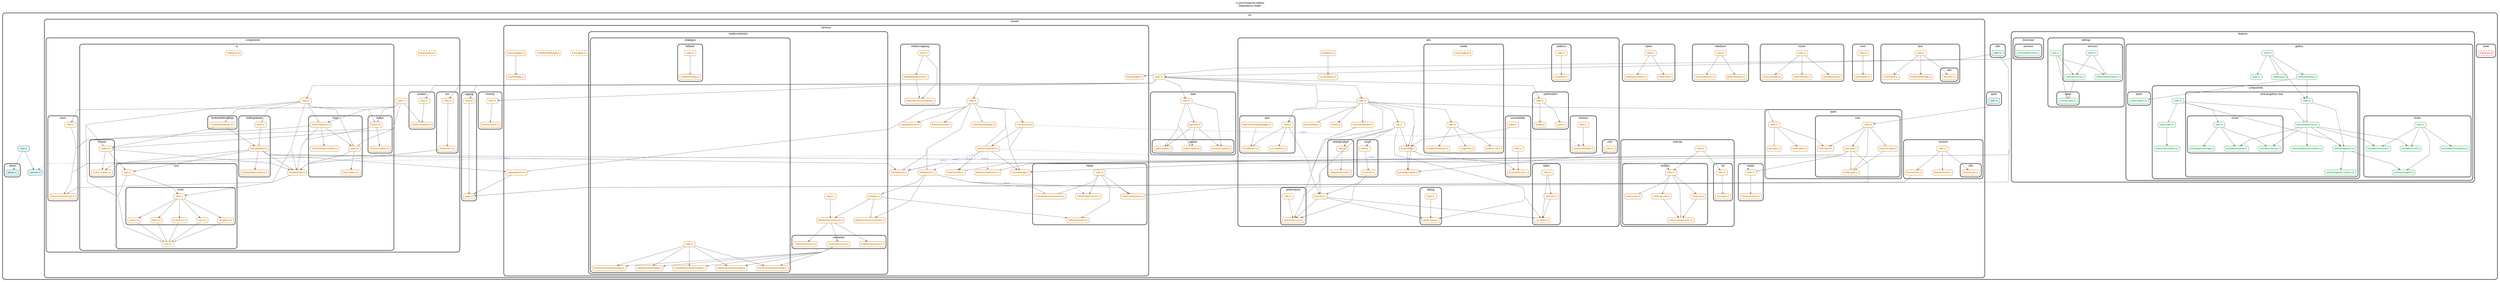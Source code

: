 strict digraph "dependency-cruiser output"{
    rankdir="TB" splines="polyline" overlap="false" nodesep="0.6" ranksep="1.2" fontname="Arial" fontsize="12" style="rounded,bold,filled" fillcolor="#ffffff" compound="true" concentrate="true" newrank="true" bgcolor="white" label="X.com Enhanced Gallery\nDependency Graph\n\n" labelloc="t" labeljust="c"
    node [shape="box" style="rounded,filled" height="0.2" color="#333333" fillcolor="#FAFAFA" fontcolor="#333333" fontname="Arial" fontsize="10" penwidth="1" margin="0.1"]
    edge [arrowhead="normal" arrowsize="0.8" penwidth="1" color="#666666" fontname="Arial" fontsize="8" fontcolor="#333333"]

    subgraph "cluster_src" {label="src" subgraph "cluster_src/build" {label="build" "src/build/critical-css.ts" [label=<critical-css.ts> tooltip="no-orphans" URL="src/build/critical-css.ts" fillcolor="#FEF2F2" fontcolor="#DC2626" color="#DC2626" style="rounded,filled,dashed" penwidth="1.5"] } }
    subgraph "cluster_src" {label="src" "src/constants.ts" [label=<constants.ts> tooltip="constants.ts" URL="src/constants.ts" fillcolor="#ddfeff"] }
    subgraph "cluster_src" {label="src" subgraph "cluster_src/features" {label="features" subgraph "cluster_src/features/download" {label="download" subgraph "cluster_src/features/download/services" {label="services" "src/features/download/services/DownloadRecovery.ts" [label=<DownloadRecovery.ts> tooltip="DownloadRecovery.ts" URL="src/features/download/services/DownloadRecovery.ts" fillcolor="#F0FDF4" color="#15803D" fontcolor="#15803D"] } } } }
    "src/features/download/services/DownloadRecovery.ts" -> "src/shared/services/RetryManager.ts"
    subgraph "cluster_src" {label="src" subgraph "cluster_src/features" {label="features" subgraph "cluster_src/features/gallery" {label="gallery" "src/features/gallery/GalleryApp.ts" [label=<GalleryApp.ts> tooltip="GalleryApp.ts" URL="src/features/gallery/GalleryApp.ts" fillcolor="#F0FDF4" color="#15803D" fontcolor="#15803D"] } } }
    subgraph "cluster_src" {label="src" subgraph "cluster_src/features" {label="features" subgraph "cluster_src/features/gallery" {label="gallery" "src/features/gallery/GalleryRenderer.ts" [label=<GalleryRenderer.ts> tooltip="GalleryRenderer.ts" URL="src/features/gallery/GalleryRenderer.ts" fillcolor="#F0FDF4" color="#15803D" fontcolor="#15803D"] } } }
    "src/features/gallery/GalleryRenderer.ts" -> "src/features/gallery/components/vertical-gallery-view/index.ts"
    "src/features/gallery/GalleryRenderer.ts" -> "src/features/gallery/styles/gallery-global.css"
    subgraph "cluster_src" {label="src" subgraph "cluster_src/features" {label="features" subgraph "cluster_src/features/gallery" {label="gallery" subgraph "cluster_src/features/gallery/components" {label="components" "src/features/gallery/components/GalleryView.module.css" [label=<GalleryView.module.css> tooltip="GalleryView.module.css" URL="src/features/gallery/components/GalleryView.module.css" fillcolor="#F0FDF4" color="#15803D" fontcolor="#15803D"] } } } }
    subgraph "cluster_src" {label="src" subgraph "cluster_src/features" {label="features" subgraph "cluster_src/features/gallery" {label="gallery" subgraph "cluster_src/features/gallery/components" {label="components" "src/features/gallery/components/GalleryView.tsx" [label=<GalleryView.tsx> tooltip="GalleryView.tsx" URL="src/features/gallery/components/GalleryView.tsx" fillcolor="#F0FDF4" color="#15803D" fontcolor="#15803D"] } } } }
    "src/features/gallery/components/GalleryView.tsx" -> "src/features/gallery/components/GalleryView.module.css"
    subgraph "cluster_src" {label="src" subgraph "cluster_src/features" {label="features" subgraph "cluster_src/features/gallery" {label="gallery" subgraph "cluster_src/features/gallery/components" {label="components" "src/features/gallery/components/index.ts" [label=<index.ts> tooltip="index.ts" URL="src/features/gallery/components/index.ts" fillcolor="#F0FDF4" color="#15803D" fontcolor="#15803D"] } } } }
    "src/features/gallery/components/index.ts" -> "src/features/gallery/components/GalleryView.tsx" [arrowhead="inv"]
    "src/features/gallery/components/index.ts" -> "src/features/gallery/components/GalleryView.tsx" [arrowhead="onormal" penwidth="1.0"]
    "src/features/gallery/components/index.ts" -> "src/features/gallery/components/vertical-gallery-view/hooks/index.ts" [arrowhead="inv"]
    "src/features/gallery/components/index.ts" -> "src/features/gallery/components/vertical-gallery-view/VerticalGalleryView.tsx" [arrowhead="inv"]
    "src/features/gallery/components/index.ts" -> "src/features/gallery/components/vertical-gallery-view/VerticalGalleryView.tsx" [arrowhead="onormal" penwidth="1.0"]
    "src/features/gallery/components/index.ts" -> "src/features/gallery/components/vertical-gallery-view/VerticalImageItem.tsx" [arrowhead="inv"]
    subgraph "cluster_src" {label="src" subgraph "cluster_src/features" {label="features" subgraph "cluster_src/features/gallery" {label="gallery" subgraph "cluster_src/features/gallery/components" {label="components" subgraph "cluster_src/features/gallery/components/vertical-gallery-view" {label="vertical-gallery-view" "src/features/gallery/components/vertical-gallery-view/VerticalGalleryView.module.css" [label=<VerticalGalleryView.module.css> tooltip="VerticalGalleryView.module.css" URL="src/features/gallery/components/vertical-gallery-view/VerticalGalleryView.module.css" fillcolor="#F0FDF4" color="#15803D" fontcolor="#15803D"] } } } } }
    subgraph "cluster_src" {label="src" subgraph "cluster_src/features" {label="features" subgraph "cluster_src/features/gallery" {label="gallery" subgraph "cluster_src/features/gallery/components" {label="components" subgraph "cluster_src/features/gallery/components/vertical-gallery-view" {label="vertical-gallery-view" "src/features/gallery/components/vertical-gallery-view/VerticalGalleryView.tsx" [label=<VerticalGalleryView.tsx> tooltip="VerticalGalleryView.tsx" URL="src/features/gallery/components/vertical-gallery-view/VerticalGalleryView.tsx" fillcolor="#F0FDF4" color="#15803D" fontcolor="#15803D"] } } } } }
    "src/features/gallery/components/vertical-gallery-view/VerticalGalleryView.tsx" -> "src/features/gallery/hooks/useGalleryItemScroll.ts"
    "src/features/gallery/components/vertical-gallery-view/VerticalGalleryView.tsx" -> "src/features/gallery/hooks/useGalleryScroll.ts"
    "src/features/gallery/components/vertical-gallery-view/VerticalGalleryView.tsx" -> "src/features/gallery/components/vertical-gallery-view/hooks/useGalleryCleanup.ts"
    "src/features/gallery/components/vertical-gallery-view/VerticalGalleryView.tsx" -> "src/features/gallery/components/vertical-gallery-view/hooks/useGalleryKeyboard.ts"
    "src/features/gallery/components/vertical-gallery-view/VerticalGalleryView.tsx" -> "src/features/gallery/components/vertical-gallery-view/VerticalGalleryView.module.css"
    "src/features/gallery/components/vertical-gallery-view/VerticalGalleryView.tsx" -> "src/features/gallery/components/vertical-gallery-view/VerticalImageItem.tsx"
    subgraph "cluster_src" {label="src" subgraph "cluster_src/features" {label="features" subgraph "cluster_src/features/gallery" {label="gallery" subgraph "cluster_src/features/gallery/components" {label="components" subgraph "cluster_src/features/gallery/components/vertical-gallery-view" {label="vertical-gallery-view" "src/features/gallery/components/vertical-gallery-view/VerticalImageItem.module.css" [label=<VerticalImageItem.module.css> tooltip="VerticalImageItem.module.css" URL="src/features/gallery/components/vertical-gallery-view/VerticalImageItem.module.css" fillcolor="#F0FDF4" color="#15803D" fontcolor="#15803D"] } } } } }
    subgraph "cluster_src" {label="src" subgraph "cluster_src/features" {label="features" subgraph "cluster_src/features/gallery" {label="gallery" subgraph "cluster_src/features/gallery/components" {label="components" subgraph "cluster_src/features/gallery/components/vertical-gallery-view" {label="vertical-gallery-view" "src/features/gallery/components/vertical-gallery-view/VerticalImageItem.tsx" [label=<VerticalImageItem.tsx> tooltip="VerticalImageItem.tsx" URL="src/features/gallery/components/vertical-gallery-view/VerticalImageItem.tsx" fillcolor="#F0FDF4" color="#15803D" fontcolor="#15803D"] } } } } }
    "src/features/gallery/components/vertical-gallery-view/VerticalImageItem.tsx" -> "src/features/gallery/hooks/useSmartImageFit.ts"
    "src/features/gallery/components/vertical-gallery-view/VerticalImageItem.tsx" -> "src/features/gallery/components/vertical-gallery-view/VerticalImageItem.module.css"
    subgraph "cluster_src" {label="src" subgraph "cluster_src/features" {label="features" subgraph "cluster_src/features/gallery" {label="gallery" subgraph "cluster_src/features/gallery/components" {label="components" subgraph "cluster_src/features/gallery/components/vertical-gallery-view" {label="vertical-gallery-view" subgraph "cluster_src/features/gallery/components/vertical-gallery-view/hooks" {label="hooks" "src/features/gallery/components/vertical-gallery-view/hooks/index.ts" [label=<index.ts> tooltip="index.ts" URL="src/features/gallery/components/vertical-gallery-view/hooks/index.ts" fillcolor="#F0FDF4" color="#15803D" fontcolor="#15803D"] } } } } } }
    "src/features/gallery/components/vertical-gallery-view/hooks/index.ts" -> "src/features/gallery/components/vertical-gallery-view/hooks/useGalleryCleanup.ts" [arrowhead="inv"]
    "src/features/gallery/components/vertical-gallery-view/hooks/index.ts" -> "src/features/gallery/components/vertical-gallery-view/hooks/useGalleryKeyboard.ts" [arrowhead="inv"]
    "src/features/gallery/components/vertical-gallery-view/hooks/index.ts" -> "src/features/gallery/components/vertical-gallery-view/hooks/useProgressiveImage.ts" [arrowhead="inv"]
    subgraph "cluster_src" {label="src" subgraph "cluster_src/features" {label="features" subgraph "cluster_src/features/gallery" {label="gallery" subgraph "cluster_src/features/gallery/components" {label="components" subgraph "cluster_src/features/gallery/components/vertical-gallery-view" {label="vertical-gallery-view" subgraph "cluster_src/features/gallery/components/vertical-gallery-view/hooks" {label="hooks" "src/features/gallery/components/vertical-gallery-view/hooks/useGalleryCleanup.ts" [label=<useGalleryCleanup.ts> tooltip="useGalleryCleanup.ts" URL="src/features/gallery/components/vertical-gallery-view/hooks/useGalleryCleanup.ts" fillcolor="#F0FDF4" color="#15803D" fontcolor="#15803D"] } } } } } }
    subgraph "cluster_src" {label="src" subgraph "cluster_src/features" {label="features" subgraph "cluster_src/features/gallery" {label="gallery" subgraph "cluster_src/features/gallery/components" {label="components" subgraph "cluster_src/features/gallery/components/vertical-gallery-view" {label="vertical-gallery-view" subgraph "cluster_src/features/gallery/components/vertical-gallery-view/hooks" {label="hooks" "src/features/gallery/components/vertical-gallery-view/hooks/useGalleryKeyboard.ts" [label=<useGalleryKeyboard.ts> tooltip="useGalleryKeyboard.ts" URL="src/features/gallery/components/vertical-gallery-view/hooks/useGalleryKeyboard.ts" fillcolor="#F0FDF4" color="#15803D" fontcolor="#15803D"] } } } } } }
    subgraph "cluster_src" {label="src" subgraph "cluster_src/features" {label="features" subgraph "cluster_src/features/gallery" {label="gallery" subgraph "cluster_src/features/gallery/components" {label="components" subgraph "cluster_src/features/gallery/components/vertical-gallery-view" {label="vertical-gallery-view" subgraph "cluster_src/features/gallery/components/vertical-gallery-view/hooks" {label="hooks" "src/features/gallery/components/vertical-gallery-view/hooks/useProgressiveImage.ts" [label=<useProgressiveImage.ts> tooltip="useProgressiveImage.ts" URL="src/features/gallery/components/vertical-gallery-view/hooks/useProgressiveImage.ts" fillcolor="#F0FDF4" color="#15803D" fontcolor="#15803D"] } } } } } }
    subgraph "cluster_src" {label="src" subgraph "cluster_src/features" {label="features" subgraph "cluster_src/features/gallery" {label="gallery" subgraph "cluster_src/features/gallery/components" {label="components" subgraph "cluster_src/features/gallery/components/vertical-gallery-view" {label="vertical-gallery-view" "src/features/gallery/components/vertical-gallery-view/index.ts" [label=<index.ts> tooltip="index.ts" URL="src/features/gallery/components/vertical-gallery-view/index.ts" fillcolor="#F0FDF4" color="#15803D" fontcolor="#15803D"] } } } } }
    "src/features/gallery/components/vertical-gallery-view/index.ts" -> "src/features/gallery/components/vertical-gallery-view/VerticalGalleryView.tsx" [arrowhead="inv"]
    "src/features/gallery/components/vertical-gallery-view/index.ts" -> "src/features/gallery/components/vertical-gallery-view/VerticalGalleryView.tsx" [arrowhead="onormal" penwidth="1.0"]
    "src/features/gallery/components/vertical-gallery-view/index.ts" -> "src/features/gallery/components/vertical-gallery-view/VerticalImageItem.tsx" [arrowhead="inv"]
    subgraph "cluster_src" {label="src" subgraph "cluster_src/features" {label="features" subgraph "cluster_src/features/gallery" {label="gallery" subgraph "cluster_src/features/gallery/hooks" {label="hooks" "src/features/gallery/hooks/index.ts" [label=<index.ts> tooltip="index.ts" URL="src/features/gallery/hooks/index.ts" fillcolor="#F0FDF4" color="#15803D" fontcolor="#15803D"] } } } }
    "src/features/gallery/hooks/index.ts" -> "src/features/gallery/hooks/useGalleryItemScroll.ts" [arrowhead="inv"]
    "src/features/gallery/hooks/index.ts" -> "src/features/gallery/hooks/useGalleryScroll.ts" [arrowhead="inv"]
    "src/features/gallery/hooks/index.ts" -> "src/features/gallery/hooks/useSmartImageFit.ts" [arrowhead="inv"]
    "src/features/gallery/hooks/index.ts" -> "src/features/gallery/hooks/useToolbarPositionBased.ts" [arrowhead="inv"]
    subgraph "cluster_src" {label="src" subgraph "cluster_src/features" {label="features" subgraph "cluster_src/features/gallery" {label="gallery" subgraph "cluster_src/features/gallery/hooks" {label="hooks" "src/features/gallery/hooks/useGalleryItemScroll.ts" [label=<useGalleryItemScroll.ts> tooltip="useGalleryItemScroll.ts" URL="src/features/gallery/hooks/useGalleryItemScroll.ts" fillcolor="#F0FDF4" color="#15803D" fontcolor="#15803D"] } } } }
    subgraph "cluster_src" {label="src" subgraph "cluster_src/features" {label="features" subgraph "cluster_src/features/gallery" {label="gallery" subgraph "cluster_src/features/gallery/hooks" {label="hooks" "src/features/gallery/hooks/useGalleryScroll.ts" [label=<useGalleryScroll.ts> tooltip="useGalleryScroll.ts" URL="src/features/gallery/hooks/useGalleryScroll.ts" fillcolor="#F0FDF4" color="#15803D" fontcolor="#15803D"] } } } }
    subgraph "cluster_src" {label="src" subgraph "cluster_src/features" {label="features" subgraph "cluster_src/features/gallery" {label="gallery" subgraph "cluster_src/features/gallery/hooks" {label="hooks" "src/features/gallery/hooks/useSmartImageFit.ts" [label=<useSmartImageFit.ts> tooltip="useSmartImageFit.ts" URL="src/features/gallery/hooks/useSmartImageFit.ts" fillcolor="#F0FDF4" color="#15803D" fontcolor="#15803D"] } } } }
    subgraph "cluster_src" {label="src" subgraph "cluster_src/features" {label="features" subgraph "cluster_src/features/gallery" {label="gallery" subgraph "cluster_src/features/gallery/hooks" {label="hooks" "src/features/gallery/hooks/useToolbarPositionBased.ts" [label=<useToolbarPositionBased.ts> tooltip="useToolbarPositionBased.ts" URL="src/features/gallery/hooks/useToolbarPositionBased.ts" fillcolor="#F0FDF4" color="#15803D" fontcolor="#15803D"] } } } }
    subgraph "cluster_src" {label="src" subgraph "cluster_src/features" {label="features" subgraph "cluster_src/features/gallery" {label="gallery" "src/features/gallery/index.ts" [label=<index.ts> tooltip="index.ts" URL="src/features/gallery/index.ts" fillcolor="#F0FDF4" color="#15803D" fontcolor="#15803D"] } } }
    "src/features/gallery/index.ts" -> "src/features/gallery/components/vertical-gallery-view/index.ts" [arrowhead="inv"]
    "src/features/gallery/index.ts" -> "src/features/gallery/GalleryApp.ts" [arrowhead="inv"]
    "src/features/gallery/index.ts" -> "src/features/gallery/GalleryApp.ts" [arrowhead="onormal" penwidth="1.0"]
    "src/features/gallery/index.ts" -> "src/features/gallery/GalleryRenderer.ts" [arrowhead="inv"]
    "src/features/gallery/index.ts" -> "src/features/gallery/types.ts" [arrowhead="inv"]
    subgraph "cluster_src" {label="src" subgraph "cluster_src/features" {label="features" subgraph "cluster_src/features/gallery" {label="gallery" subgraph "cluster_src/features/gallery/styles" {label="styles" "src/features/gallery/styles/gallery-global.css" [label=<gallery-global.css> tooltip="gallery-global.css" URL="src/features/gallery/styles/gallery-global.css" fillcolor="#F0FDF4" color="#15803D" fontcolor="#15803D"] } } } }
    subgraph "cluster_src" {label="src" subgraph "cluster_src/features" {label="features" subgraph "cluster_src/features/gallery" {label="gallery" "src/features/gallery/types.ts" [label=<types.ts> tooltip="types.ts" URL="src/features/gallery/types.ts" fillcolor="#F0FDF4" color="#15803D" fontcolor="#15803D"] } } }
    subgraph "cluster_src" {label="src" subgraph "cluster_src/features" {label="features" subgraph "cluster_src/features/settings" {label="settings" "src/features/settings/index.ts" [label=<index.ts> tooltip="index.ts" URL="src/features/settings/index.ts" fillcolor="#F0FDF4" color="#15803D" fontcolor="#15803D"] } } }
    "src/features/settings/index.ts" -> "src/features/settings/services/SettingsService.ts" [arrowhead="inv"]
    "src/features/settings/index.ts" -> "src/features/settings/services/TwitterTokenExtractor.ts" [arrowhead="inv"]
    "src/features/settings/index.ts" -> "src/features/settings/types/settings.types.ts" [arrowhead="inv"]
    subgraph "cluster_src" {label="src" subgraph "cluster_src/features" {label="features" subgraph "cluster_src/features/settings" {label="settings" subgraph "cluster_src/features/settings/services" {label="services" "src/features/settings/services/SettingsService.ts" [label=<SettingsService.ts> tooltip="SettingsService.ts" URL="src/features/settings/services/SettingsService.ts" fillcolor="#F0FDF4" color="#15803D" fontcolor="#15803D"] } } } }
    "src/features/settings/services/SettingsService.ts" -> "src/features/settings/types/settings.types.ts"
    "src/features/settings/services/SettingsService.ts" -> "src/features/settings/types/settings.types.ts" [arrowhead="onormal" penwidth="1.0"]
    subgraph "cluster_src" {label="src" subgraph "cluster_src/features" {label="features" subgraph "cluster_src/features/settings" {label="settings" subgraph "cluster_src/features/settings/services" {label="services" "src/features/settings/services/TwitterTokenExtractor.ts" [label=<TwitterTokenExtractor.ts> tooltip="TwitterTokenExtractor.ts" URL="src/features/settings/services/TwitterTokenExtractor.ts" fillcolor="#F0FDF4" color="#15803D" fontcolor="#15803D"] } } } }
    subgraph "cluster_src" {label="src" subgraph "cluster_src/features" {label="features" subgraph "cluster_src/features/settings" {label="settings" subgraph "cluster_src/features/settings/services" {label="services" "src/features/settings/services/index.ts" [label=<index.ts> tooltip="index.ts" URL="src/features/settings/services/index.ts" fillcolor="#F0FDF4" color="#15803D" fontcolor="#15803D"] } } } }
    "src/features/settings/services/index.ts" -> "src/features/settings/services/SettingsService.ts" [arrowhead="inv"]
    "src/features/settings/services/index.ts" -> "src/features/settings/services/TwitterTokenExtractor.ts" [arrowhead="inv"]
    "src/features/settings/services/index.ts" -> "src/features/settings/services/TwitterTokenExtractor.ts" [arrowhead="onormal" penwidth="1.0"]
    subgraph "cluster_src" {label="src" subgraph "cluster_src/features" {label="features" subgraph "cluster_src/features/settings" {label="settings" subgraph "cluster_src/features/settings/types" {label="types" "src/features/settings/types/settings.types.ts" [label=<settings.types.ts> tooltip="settings.types.ts" URL="src/features/settings/types/settings.types.ts" fillcolor="#F0FDF4" color="#15803D" fontcolor="#15803D"] } } } }
    subgraph "cluster_src" {label="src" "src/main.ts" [label=<main.ts> tooltip="main.ts" URL="src/main.ts" fillcolor="#ddfeff"] }
    "src/main.ts" -> "src/constants.ts"
    "src/main.ts" -> "src/styles/globals.ts"
    subgraph "cluster_src" {label="src" subgraph "cluster_src/shared" {label="shared" subgraph "cluster_src/shared/browser" {label="browser" "src/shared/browser/BrowserService.ts" [label=<BrowserService.ts> tooltip="BrowserService.ts" URL="src/shared/browser/BrowserService.ts" fillcolor="#FFFBEB" color="#B45309" fontcolor="#B45309"] } } }
    subgraph "cluster_src" {label="src" subgraph "cluster_src/shared" {label="shared" subgraph "cluster_src/shared/browser" {label="browser" "src/shared/browser/BrowserUtils.ts" [label=<BrowserUtils.ts> tooltip="BrowserUtils.ts" URL="src/shared/browser/BrowserUtils.ts" fillcolor="#FFFBEB" color="#B45309" fontcolor="#B45309"] } } }
    "src/shared/browser/BrowserUtils.ts" -> "src/shared/logging/logger.ts"
    subgraph "cluster_src" {label="src" subgraph "cluster_src/shared" {label="shared" subgraph "cluster_src/shared/browser" {label="browser" "src/shared/browser/index.ts" [label=<index.ts> tooltip="index.ts" URL="src/shared/browser/index.ts" fillcolor="#FFFBEB" color="#B45309" fontcolor="#B45309"] } } }
    "src/shared/browser/index.ts" -> "src/shared/browser/BrowserService.ts" [arrowhead="inv"]
    "src/shared/browser/index.ts" -> "src/shared/browser/BrowserUtils.ts" [arrowhead="inv"]
    "src/shared/browser/index.ts" -> "src/shared/browser/utils/browser-utils.ts" [arrowhead="inv"]
    subgraph "cluster_src" {label="src" subgraph "cluster_src/shared" {label="shared" subgraph "cluster_src/shared/browser" {label="browser" subgraph "cluster_src/shared/browser/utils" {label="utils" "src/shared/browser/utils/browser-utils.ts" [label=<browser-utils.ts> tooltip="browser-utils.ts" URL="src/shared/browser/utils/browser-utils.ts" fillcolor="#FFFBEB" color="#B45309" fontcolor="#B45309"] } } } }
    subgraph "cluster_src" {label="src" subgraph "cluster_src/shared" {label="shared" subgraph "cluster_src/shared/components" {label="components" "src/shared/components/ErrorBoundary.tsx" [label=<ErrorBoundary.tsx> tooltip="no-orphans" URL="src/shared/components/ErrorBoundary.tsx" fillcolor="#FFFBEB" fontcolor="#B45309" color="#B45309" style="rounded,filled,dashed" penwidth="1.5"] } } }
    subgraph "cluster_src" {label="src" subgraph "cluster_src/shared" {label="shared" subgraph "cluster_src/shared/components" {label="components" subgraph "cluster_src/shared/components/base" {label="base" "src/shared/components/base/BaseComponentProps.ts" [label=<BaseComponentProps.ts> tooltip="BaseComponentProps.ts" URL="src/shared/components/base/BaseComponentProps.ts" fillcolor="#FFFBEB" color="#B45309" fontcolor="#B45309"] } } } }
    subgraph "cluster_src" {label="src" subgraph "cluster_src/shared" {label="shared" subgraph "cluster_src/shared/components" {label="components" subgraph "cluster_src/shared/components/base" {label="base" "src/shared/components/base/index.ts" [label=<index.ts> tooltip="index.ts" URL="src/shared/components/base/index.ts" fillcolor="#FFFBEB" color="#B45309" fontcolor="#B45309"] } } } }
    "src/shared/components/base/index.ts" -> "src/shared/components/base/BaseComponentProps.ts" [arrowhead="inv"]
    subgraph "cluster_src" {label="src" subgraph "cluster_src/shared" {label="shared" subgraph "cluster_src/shared/components" {label="components" subgraph "cluster_src/shared/components/hoc" {label="hoc" "src/shared/components/hoc/GalleryHOC.tsx" [label=<GalleryHOC.tsx> tooltip="GalleryHOC.tsx" URL="src/shared/components/hoc/GalleryHOC.tsx" fillcolor="#FFFBEB" color="#B45309" fontcolor="#B45309"] } } } }
    "src/shared/components/hoc/GalleryHOC.tsx" -> "src/shared/components/base/BaseComponentProps.ts" [arrowhead="onormal" penwidth="1.0"]
    "src/shared/components/hoc/GalleryHOC.tsx" -> "src/shared/components/ui/StandardProps.ts"
    subgraph "cluster_src" {label="src" subgraph "cluster_src/shared" {label="shared" subgraph "cluster_src/shared/components" {label="components" subgraph "cluster_src/shared/components/hoc" {label="hoc" "src/shared/components/hoc/index.ts" [label=<index.ts> tooltip="index.ts" URL="src/shared/components/hoc/index.ts" fillcolor="#FFFBEB" color="#B45309" fontcolor="#B45309"] } } } }
    "src/shared/components/hoc/index.ts" -> "src/shared/components/hoc/GalleryHOC.tsx" [arrowhead="inv"]
    subgraph "cluster_src" {label="src" subgraph "cluster_src/shared" {label="shared" subgraph "cluster_src/shared/components" {label="components" "src/shared/components/index.ts" [label=<index.ts> tooltip="index.ts" URL="src/shared/components/index.ts" fillcolor="#FFFBEB" color="#B45309" fontcolor="#B45309"] } } }
    "src/shared/components/index.ts" -> "src/shared/components/base/index.ts" [arrowhead="inv"]
    "src/shared/components/index.ts" -> "src/shared/components/isolation/GalleryContainer.tsx" [arrowhead="inv"]
    "src/shared/components/index.ts" -> "src/shared/components/isolation/GalleryContainer.tsx" [arrowhead="onormal" penwidth="1.0"]
    "src/shared/components/index.ts" -> "src/shared/components/ui/Button/Button.tsx" [arrowhead="inv"]
    "src/shared/components/index.ts" -> "src/shared/components/ui/Button/Button.tsx" [arrowhead="onormal" penwidth="1.0"]
    "src/shared/components/index.ts" -> "src/shared/components/ui/Toast/Toast.tsx" [arrowhead="inv"]
    "src/shared/components/index.ts" -> "src/shared/components/ui/Toast/Toast.tsx" [arrowhead="onormal" penwidth="1.0"]
    "src/shared/components/index.ts" -> "src/shared/components/ui/Toast/ToastContainer.tsx" [arrowhead="inv"]
    "src/shared/components/index.ts" -> "src/shared/components/ui/Toolbar/Toolbar.tsx" [arrowhead="inv"]
    "src/shared/components/index.ts" -> "src/shared/components/ui/Toolbar/Toolbar.tsx" [arrowhead="onormal" penwidth="1.0"]
    subgraph "cluster_src" {label="src" subgraph "cluster_src/shared" {label="shared" subgraph "cluster_src/shared/components" {label="components" subgraph "cluster_src/shared/components/isolation" {label="isolation" "src/shared/components/isolation/GalleryContainer.tsx" [label=<GalleryContainer.tsx> tooltip="GalleryContainer.tsx" URL="src/shared/components/isolation/GalleryContainer.tsx" fillcolor="#FFFBEB" color="#B45309" fontcolor="#B45309"] } } } }
    subgraph "cluster_src" {label="src" subgraph "cluster_src/shared" {label="shared" subgraph "cluster_src/shared/components" {label="components" subgraph "cluster_src/shared/components/isolation" {label="isolation" "src/shared/components/isolation/index.ts" [label=<index.ts> tooltip="index.ts" URL="src/shared/components/isolation/index.ts" fillcolor="#FFFBEB" color="#B45309" fontcolor="#B45309"] } } } }
    "src/shared/components/isolation/index.ts" -> "src/shared/components/isolation/GalleryContainer.tsx" [arrowhead="inv"]
    subgraph "cluster_src" {label="src" subgraph "cluster_src/shared" {label="shared" subgraph "cluster_src/shared/components" {label="components" subgraph "cluster_src/shared/components/ui" {label="ui" subgraph "cluster_src/shared/components/ui/Button" {label="Button" "src/shared/components/ui/Button/Button.module.css" [label=<Button.module.css> tooltip="Button.module.css" URL="src/shared/components/ui/Button/Button.module.css" fillcolor="#FFFBEB" color="#B45309" fontcolor="#B45309"] } } } } }
    subgraph "cluster_src" {label="src" subgraph "cluster_src/shared" {label="shared" subgraph "cluster_src/shared/components" {label="components" subgraph "cluster_src/shared/components/ui" {label="ui" subgraph "cluster_src/shared/components/ui/Button" {label="Button" "src/shared/components/ui/Button/Button.tsx" [label=<Button.tsx> tooltip="Button.tsx" URL="src/shared/components/ui/Button/Button.tsx" fillcolor="#FFFBEB" color="#B45309" fontcolor="#B45309"] } } } } }
    "src/shared/components/ui/Button/Button.tsx" -> "src/shared/components/base/BaseComponentProps.ts" [arrowhead="onormal" penwidth="1.0"]
    "src/shared/components/ui/Button/Button.tsx" -> "src/shared/components/ui/StandardProps.ts"
    "src/shared/components/ui/Button/Button.tsx" -> "src/shared/components/ui/StandardProps.ts" [arrowhead="onormal" penwidth="1.0"]
    "src/shared/components/ui/Button/Button.tsx" -> "src/shared/components/ui/Button/Button.module.css"
    subgraph "cluster_src" {label="src" subgraph "cluster_src/shared" {label="shared" subgraph "cluster_src/shared/components" {label="components" subgraph "cluster_src/shared/components/ui" {label="ui" "src/shared/components/ui/FallbackUI.tsx" [label=<FallbackUI.tsx> tooltip="no-orphans" URL="src/shared/components/ui/FallbackUI.tsx" fillcolor="#FFFBEB" fontcolor="#B45309" color="#B45309" style="rounded,filled,dashed" penwidth="1.5"] } } } }
    subgraph "cluster_src" {label="src" subgraph "cluster_src/shared" {label="shared" subgraph "cluster_src/shared/components" {label="components" subgraph "cluster_src/shared/components/ui" {label="ui" subgraph "cluster_src/shared/components/ui/Icon" {label="Icon" "src/shared/components/ui/Icon/Icon.tsx" [label=<Icon.tsx> tooltip="Icon.tsx" URL="src/shared/components/ui/Icon/Icon.tsx" fillcolor="#FFFBEB" color="#B45309" fontcolor="#B45309"] } } } } }
    subgraph "cluster_src" {label="src" subgraph "cluster_src/shared" {label="shared" subgraph "cluster_src/shared/components" {label="components" subgraph "cluster_src/shared/components/ui" {label="ui" subgraph "cluster_src/shared/components/ui/Icon" {label="Icon" subgraph "cluster_src/shared/components/ui/Icon/icons" {label="icons" "src/shared/components/ui/Icon/icons/actions.tsx" [label=<actions.tsx> tooltip="actions.tsx" URL="src/shared/components/ui/Icon/icons/actions.tsx" fillcolor="#FFFBEB" color="#B45309" fontcolor="#B45309"] } } } } } }
    "src/shared/components/ui/Icon/icons/actions.tsx" -> "src/shared/components/ui/Icon/Icon.tsx"
    "src/shared/components/ui/Icon/icons/actions.tsx" -> "src/shared/components/ui/Icon/Icon.tsx" [arrowhead="onormal" penwidth="1.0"]
    subgraph "cluster_src" {label="src" subgraph "cluster_src/shared" {label="shared" subgraph "cluster_src/shared/components" {label="components" subgraph "cluster_src/shared/components/ui" {label="ui" subgraph "cluster_src/shared/components/ui/Icon" {label="Icon" subgraph "cluster_src/shared/components/ui/Icon/icons" {label="icons" "src/shared/components/ui/Icon/icons/alerts.tsx" [label=<alerts.tsx> tooltip="alerts.tsx" URL="src/shared/components/ui/Icon/icons/alerts.tsx" fillcolor="#FFFBEB" color="#B45309" fontcolor="#B45309"] } } } } } }
    "src/shared/components/ui/Icon/icons/alerts.tsx" -> "src/shared/components/ui/Icon/Icon.tsx"
    "src/shared/components/ui/Icon/icons/alerts.tsx" -> "src/shared/components/ui/Icon/Icon.tsx" [arrowhead="onormal" penwidth="1.0"]
    subgraph "cluster_src" {label="src" subgraph "cluster_src/shared" {label="shared" subgraph "cluster_src/shared/components" {label="components" subgraph "cluster_src/shared/components/ui" {label="ui" subgraph "cluster_src/shared/components/ui/Icon" {label="Icon" subgraph "cluster_src/shared/components/ui/Icon/icons" {label="icons" "src/shared/components/ui/Icon/icons/fit-modes.tsx" [label=<fit-modes.tsx> tooltip="fit-modes.tsx" URL="src/shared/components/ui/Icon/icons/fit-modes.tsx" fillcolor="#FFFBEB" color="#B45309" fontcolor="#B45309"] } } } } } }
    "src/shared/components/ui/Icon/icons/fit-modes.tsx" -> "src/shared/components/ui/Icon/Icon.tsx"
    "src/shared/components/ui/Icon/icons/fit-modes.tsx" -> "src/shared/components/ui/Icon/Icon.tsx" [arrowhead="onormal" penwidth="1.0"]
    subgraph "cluster_src" {label="src" subgraph "cluster_src/shared" {label="shared" subgraph "cluster_src/shared/components" {label="components" subgraph "cluster_src/shared/components/ui" {label="ui" subgraph "cluster_src/shared/components/ui/Icon" {label="Icon" subgraph "cluster_src/shared/components/ui/Icon/icons" {label="icons" "src/shared/components/ui/Icon/icons/index.ts" [label=<index.ts> tooltip="index.ts" URL="src/shared/components/ui/Icon/icons/index.ts" fillcolor="#FFFBEB" color="#B45309" fontcolor="#B45309"] } } } } } }
    "src/shared/components/ui/Icon/icons/index.ts" -> "src/shared/components/ui/Icon/icons/actions.tsx" [arrowhead="inv"]
    "src/shared/components/ui/Icon/icons/index.ts" -> "src/shared/components/ui/Icon/icons/alerts.tsx" [arrowhead="inv"]
    "src/shared/components/ui/Icon/icons/index.ts" -> "src/shared/components/ui/Icon/icons/fit-modes.tsx" [arrowhead="inv"]
    "src/shared/components/ui/Icon/icons/index.ts" -> "src/shared/components/ui/Icon/icons/misc.tsx" [arrowhead="inv"]
    "src/shared/components/ui/Icon/icons/index.ts" -> "src/shared/components/ui/Icon/icons/navigation.tsx" [arrowhead="inv"]
    subgraph "cluster_src" {label="src" subgraph "cluster_src/shared" {label="shared" subgraph "cluster_src/shared/components" {label="components" subgraph "cluster_src/shared/components/ui" {label="ui" subgraph "cluster_src/shared/components/ui/Icon" {label="Icon" subgraph "cluster_src/shared/components/ui/Icon/icons" {label="icons" "src/shared/components/ui/Icon/icons/misc.tsx" [label=<misc.tsx> tooltip="misc.tsx" URL="src/shared/components/ui/Icon/icons/misc.tsx" fillcolor="#FFFBEB" color="#B45309" fontcolor="#B45309"] } } } } } }
    "src/shared/components/ui/Icon/icons/misc.tsx" -> "src/shared/components/ui/Icon/Icon.tsx"
    "src/shared/components/ui/Icon/icons/misc.tsx" -> "src/shared/components/ui/Icon/Icon.tsx" [arrowhead="onormal" penwidth="1.0"]
    subgraph "cluster_src" {label="src" subgraph "cluster_src/shared" {label="shared" subgraph "cluster_src/shared/components" {label="components" subgraph "cluster_src/shared/components/ui" {label="ui" subgraph "cluster_src/shared/components/ui/Icon" {label="Icon" subgraph "cluster_src/shared/components/ui/Icon/icons" {label="icons" "src/shared/components/ui/Icon/icons/navigation.tsx" [label=<navigation.tsx> tooltip="navigation.tsx" URL="src/shared/components/ui/Icon/icons/navigation.tsx" fillcolor="#FFFBEB" color="#B45309" fontcolor="#B45309"] } } } } } }
    "src/shared/components/ui/Icon/icons/navigation.tsx" -> "src/shared/components/ui/Icon/Icon.tsx"
    "src/shared/components/ui/Icon/icons/navigation.tsx" -> "src/shared/components/ui/Icon/Icon.tsx" [arrowhead="onormal" penwidth="1.0"]
    subgraph "cluster_src" {label="src" subgraph "cluster_src/shared" {label="shared" subgraph "cluster_src/shared/components" {label="components" subgraph "cluster_src/shared/components/ui" {label="ui" subgraph "cluster_src/shared/components/ui/Icon" {label="Icon" "src/shared/components/ui/Icon/index.ts" [label=<index.ts> tooltip="index.ts" URL="src/shared/components/ui/Icon/index.ts" fillcolor="#FFFBEB" color="#B45309" fontcolor="#B45309"] } } } } }
    "src/shared/components/ui/Icon/index.ts" -> "src/shared/components/ui/Icon/Icon.tsx" [arrowhead="inv"]
    "src/shared/components/ui/Icon/index.ts" -> "src/shared/components/ui/Icon/Icon.tsx" [arrowhead="onormal" penwidth="1.0"]
    "src/shared/components/ui/Icon/index.ts" -> "src/shared/components/ui/Icon/icons/index.ts" [arrowhead="inv"]
    subgraph "cluster_src" {label="src" subgraph "cluster_src/shared" {label="shared" subgraph "cluster_src/shared/components" {label="components" subgraph "cluster_src/shared/components/ui" {label="ui" subgraph "cluster_src/shared/components/ui/SettingsModal" {label="SettingsModal" "src/shared/components/ui/SettingsModal/SettingsModal.module.css" [label=<SettingsModal.module.css> tooltip="SettingsModal.module.css" URL="src/shared/components/ui/SettingsModal/SettingsModal.module.css" fillcolor="#FFFBEB" color="#B45309" fontcolor="#B45309"] } } } } }
    subgraph "cluster_src" {label="src" subgraph "cluster_src/shared" {label="shared" subgraph "cluster_src/shared/components" {label="components" subgraph "cluster_src/shared/components/ui" {label="ui" subgraph "cluster_src/shared/components/ui/SettingsModal" {label="SettingsModal" "src/shared/components/ui/SettingsModal/SettingsModal.tsx" [label=<SettingsModal.tsx> tooltip="SettingsModal.tsx" URL="src/shared/components/ui/SettingsModal/SettingsModal.tsx" fillcolor="#FFFBEB" color="#B45309" fontcolor="#B45309"] } } } } }
    "src/shared/components/ui/SettingsModal/SettingsModal.tsx" -> "src/shared/external/vendors/index.ts"
    "src/shared/components/ui/SettingsModal/SettingsModal.tsx" -> "src/shared/services/LanguageService.ts"
    "src/shared/components/ui/SettingsModal/SettingsModal.tsx" -> "src/shared/services/ThemeService.ts"
    "src/shared/components/ui/SettingsModal/SettingsModal.tsx" -> "src/shared/components/ui/Icon/index.ts"
    "src/shared/components/ui/SettingsModal/SettingsModal.tsx" -> "src/shared/components/ui/StandardProps.ts"
    "src/shared/components/ui/SettingsModal/SettingsModal.tsx" -> "src/shared/components/ui/Toolbar/Toolbar.module.css"
    "src/shared/components/ui/SettingsModal/SettingsModal.tsx" -> "src/shared/components/ui/SettingsModal/SettingsModal.module.css"
    subgraph "cluster_src" {label="src" subgraph "cluster_src/shared" {label="shared" subgraph "cluster_src/shared/components" {label="components" subgraph "cluster_src/shared/components/ui" {label="ui" subgraph "cluster_src/shared/components/ui/SettingsModal" {label="SettingsModal" "src/shared/components/ui/SettingsModal/index.ts" [label=<index.ts> tooltip="index.ts" URL="src/shared/components/ui/SettingsModal/index.ts" fillcolor="#FFFBEB" color="#B45309" fontcolor="#B45309"] } } } } }
    "src/shared/components/ui/SettingsModal/index.ts" -> "src/shared/components/ui/SettingsModal/SettingsModal.tsx" [arrowhead="inv"]
    "src/shared/components/ui/SettingsModal/index.ts" -> "src/shared/components/ui/SettingsModal/SettingsModal.tsx" [arrowhead="onormal" penwidth="1.0"]
    subgraph "cluster_src" {label="src" subgraph "cluster_src/shared" {label="shared" subgraph "cluster_src/shared/components" {label="components" subgraph "cluster_src/shared/components/ui" {label="ui" "src/shared/components/ui/StandardProps.ts" [label=<StandardProps.ts> tooltip="StandardProps.ts" URL="src/shared/components/ui/StandardProps.ts" fillcolor="#FFFBEB" color="#B45309" fontcolor="#B45309"] } } } }
    "src/shared/components/ui/StandardProps.ts" -> "src/shared/components/base/BaseComponentProps.ts" [arrowhead="onormal" penwidth="1.0"]
    subgraph "cluster_src" {label="src" subgraph "cluster_src/shared" {label="shared" subgraph "cluster_src/shared/components" {label="components" subgraph "cluster_src/shared/components/ui" {label="ui" subgraph "cluster_src/shared/components/ui/Toast" {label="Toast" "src/shared/components/ui/Toast/Toast.module.css" [label=<Toast.module.css> tooltip="Toast.module.css" URL="src/shared/components/ui/Toast/Toast.module.css" fillcolor="#FFFBEB" color="#B45309" fontcolor="#B45309"] } } } } }
    subgraph "cluster_src" {label="src" subgraph "cluster_src/shared" {label="shared" subgraph "cluster_src/shared/components" {label="components" subgraph "cluster_src/shared/components/ui" {label="ui" subgraph "cluster_src/shared/components/ui/Toast" {label="Toast" "src/shared/components/ui/Toast/Toast.tsx" [label=<Toast.tsx> tooltip="Toast.tsx" URL="src/shared/components/ui/Toast/Toast.tsx" fillcolor="#FFFBEB" color="#B45309" fontcolor="#B45309"] } } } } }
    "src/shared/components/ui/Toast/Toast.tsx" -> "src/shared/components/ui/StandardProps.ts"
    "src/shared/components/ui/Toast/Toast.tsx" -> "src/shared/components/ui/StandardProps.ts" [arrowhead="onormal" penwidth="1.0"]
    "src/shared/components/ui/Toast/Toast.tsx" -> "src/shared/components/ui/Toast/Toast.module.css"
    subgraph "cluster_src" {label="src" subgraph "cluster_src/shared" {label="shared" subgraph "cluster_src/shared/components" {label="components" subgraph "cluster_src/shared/components/ui" {label="ui" subgraph "cluster_src/shared/components/ui/Toast" {label="Toast" "src/shared/components/ui/Toast/ToastContainer.module.css" [label=<ToastContainer.module.css> tooltip="ToastContainer.module.css" URL="src/shared/components/ui/Toast/ToastContainer.module.css" fillcolor="#FFFBEB" color="#B45309" fontcolor="#B45309"] } } } } }
    subgraph "cluster_src" {label="src" subgraph "cluster_src/shared" {label="shared" subgraph "cluster_src/shared/components" {label="components" subgraph "cluster_src/shared/components/ui" {label="ui" subgraph "cluster_src/shared/components/ui/Toast" {label="Toast" "src/shared/components/ui/Toast/ToastContainer.tsx" [label=<ToastContainer.tsx> tooltip="ToastContainer.tsx" URL="src/shared/components/ui/Toast/ToastContainer.tsx" fillcolor="#FFFBEB" color="#B45309" fontcolor="#B45309"] } } } } }
    "src/shared/components/ui/Toast/ToastContainer.tsx" -> "src/shared/components/base/BaseComponentProps.ts" [arrowhead="onormal" penwidth="1.0"]
    "src/shared/components/ui/Toast/ToastContainer.tsx" -> "src/shared/components/ui/StandardProps.ts"
    "src/shared/components/ui/Toast/ToastContainer.tsx" -> "src/shared/components/ui/StandardProps.ts" [arrowhead="onormal" penwidth="1.0"]
    "src/shared/components/ui/Toast/ToastContainer.tsx" -> "src/shared/components/ui/Toast/Toast.tsx"
    "src/shared/components/ui/Toast/ToastContainer.tsx" -> "src/shared/components/ui/Toast/ToastContainer.module.css"
    subgraph "cluster_src" {label="src" subgraph "cluster_src/shared" {label="shared" subgraph "cluster_src/shared/components" {label="components" subgraph "cluster_src/shared/components/ui" {label="ui" subgraph "cluster_src/shared/components/ui/Toolbar" {label="Toolbar" "src/shared/components/ui/Toolbar/Toolbar.module.css" [label=<Toolbar.module.css> tooltip="Toolbar.module.css" URL="src/shared/components/ui/Toolbar/Toolbar.module.css" fillcolor="#FFFBEB" color="#B45309" fontcolor="#B45309"] } } } } }
    subgraph "cluster_src" {label="src" subgraph "cluster_src/shared" {label="shared" subgraph "cluster_src/shared/components" {label="components" subgraph "cluster_src/shared/components/ui" {label="ui" subgraph "cluster_src/shared/components/ui/Toolbar" {label="Toolbar" "src/shared/components/ui/Toolbar/Toolbar.tsx" [label=<Toolbar.tsx> tooltip="Toolbar.tsx" URL="src/shared/components/ui/Toolbar/Toolbar.tsx" fillcolor="#FFFBEB" color="#B45309" fontcolor="#B45309"] } } } } }
    "src/shared/components/ui/Toolbar/Toolbar.tsx" -> "src/shared/components/ui/Icon/index.ts"
    "src/shared/components/ui/Toolbar/Toolbar.tsx" -> "src/shared/components/ui/StandardProps.ts"
    "src/shared/components/ui/Toolbar/Toolbar.tsx" -> "src/shared/components/ui/Toolbar/Toolbar.module.css"
    subgraph "cluster_src" {label="src" subgraph "cluster_src/shared" {label="shared" subgraph "cluster_src/shared/components" {label="components" subgraph "cluster_src/shared/components/ui" {label="ui" subgraph "cluster_src/shared/components/ui/ToolbarWithSettings" {label="ToolbarWithSettings" "src/shared/components/ui/ToolbarWithSettings/ToolbarWithSettings.tsx" [label=<ToolbarWithSettings.tsx> tooltip="ToolbarWithSettings.tsx" URL="src/shared/components/ui/ToolbarWithSettings/ToolbarWithSettings.tsx" fillcolor="#FFFBEB" color="#B45309" fontcolor="#B45309"] } } } } }
    "src/shared/components/ui/ToolbarWithSettings/ToolbarWithSettings.tsx" -> "src/shared/components/ui/SettingsModal/SettingsModal.tsx"
    "src/shared/components/ui/ToolbarWithSettings/ToolbarWithSettings.tsx" -> "src/shared/components/ui/Toolbar/Toolbar.tsx"
    subgraph "cluster_src" {label="src" subgraph "cluster_src/shared" {label="shared" subgraph "cluster_src/shared/components" {label="components" subgraph "cluster_src/shared/components/ui" {label="ui" "src/shared/components/ui/index.ts" [label=<index.ts> tooltip="index.ts" URL="src/shared/components/ui/index.ts" fillcolor="#FFFBEB" color="#B45309" fontcolor="#B45309"] } } } }
    "src/shared/components/ui/index.ts" -> "src/shared/components/ui/Button/Button.tsx" [arrowhead="inv"]
    "src/shared/components/ui/index.ts" -> "src/shared/components/ui/Button/Button.tsx" [arrowhead="onormal" penwidth="1.0"]
    "src/shared/components/ui/index.ts" -> "src/shared/components/ui/Icon/Icon.tsx" [arrowhead="inv"]
    "src/shared/components/ui/index.ts" -> "src/shared/components/ui/Icon/Icon.tsx" [arrowhead="onormal" penwidth="1.0"]
    "src/shared/components/ui/index.ts" -> "src/shared/components/ui/Icon/icons/index.ts" [arrowhead="inv"]
    "src/shared/components/ui/index.ts" -> "src/shared/components/ui/SettingsModal/index.ts" [arrowhead="inv"]
    "src/shared/components/ui/index.ts" -> "src/shared/components/ui/SettingsModal/index.ts" [arrowhead="onormal" penwidth="1.0"]
    "src/shared/components/ui/index.ts" -> "src/shared/components/ui/StandardProps.ts" [arrowhead="inv"]
    "src/shared/components/ui/index.ts" -> "src/shared/components/ui/Toast/Toast.tsx" [arrowhead="inv"]
    "src/shared/components/ui/index.ts" -> "src/shared/components/ui/Toast/Toast.tsx" [arrowhead="onormal" penwidth="1.0"]
    "src/shared/components/ui/index.ts" -> "src/shared/components/ui/Toast/ToastContainer.tsx" [arrowhead="inv"]
    "src/shared/components/ui/index.ts" -> "src/shared/components/ui/Toast/ToastContainer.tsx" [arrowhead="onormal" penwidth="1.0"]
    "src/shared/components/ui/index.ts" -> "src/shared/components/ui/Toolbar/Toolbar.tsx" [arrowhead="inv"]
    "src/shared/components/ui/index.ts" -> "src/shared/components/ui/Toolbar/Toolbar.tsx" [arrowhead="onormal" penwidth="1.0"]
    "src/shared/components/ui/index.ts" -> "src/shared/components/ui/ToolbarWithSettings/ToolbarWithSettings.tsx" [arrowhead="inv"]
    "src/shared/components/ui/index.ts" -> "src/shared/components/ui/ToolbarWithSettings/ToolbarWithSettings.tsx" [arrowhead="onormal" penwidth="1.0"]
    subgraph "cluster_src" {label="src" subgraph "cluster_src/shared" {label="shared" subgraph "cluster_src/shared/dom" {label="dom" "src/shared/dom/DOMCache.ts" [label=<DOMCache.ts> tooltip="DOMCache.ts" URL="src/shared/dom/DOMCache.ts" fillcolor="#FFFBEB" color="#B45309" fontcolor="#B45309"] } } }
    subgraph "cluster_src" {label="src" subgraph "cluster_src/shared" {label="shared" subgraph "cluster_src/shared/dom" {label="dom" "src/shared/dom/DOMEventManager.ts" [label=<DOMEventManager.ts> tooltip="DOMEventManager.ts" URL="src/shared/dom/DOMEventManager.ts" fillcolor="#FFFBEB" color="#B45309" fontcolor="#B45309"] } } }
    subgraph "cluster_src" {label="src" subgraph "cluster_src/shared" {label="shared" subgraph "cluster_src/shared/dom" {label="dom" "src/shared/dom/index.ts" [label=<index.ts> tooltip="index.ts" URL="src/shared/dom/index.ts" fillcolor="#FFFBEB" color="#B45309" fontcolor="#B45309"] } } }
    "src/shared/dom/index.ts" -> "src/shared/dom/DOMCache.ts" [arrowhead="inv"]
    "src/shared/dom/index.ts" -> "src/shared/dom/DOMEventManager.ts" [arrowhead="inv"]
    "src/shared/dom/index.ts" -> "src/shared/dom/utils/dom-utils.ts" [arrowhead="inv"]
    subgraph "cluster_src" {label="src" subgraph "cluster_src/shared" {label="shared" subgraph "cluster_src/shared/dom" {label="dom" subgraph "cluster_src/shared/dom/utils" {label="utils" "src/shared/dom/utils/dom-utils.ts" [label=<dom-utils.ts> tooltip="dom-utils.ts" URL="src/shared/dom/utils/dom-utils.ts" fillcolor="#FFFBEB" color="#B45309" fontcolor="#B45309"] } } } }
    subgraph "cluster_src" {label="src" subgraph "cluster_src/shared" {label="shared" subgraph "cluster_src/shared/error" {label="error" "src/shared/error/ErrorHandler.ts" [label=<ErrorHandler.ts> tooltip="ErrorHandler.ts" URL="src/shared/error/ErrorHandler.ts" fillcolor="#FFFBEB" color="#B45309" fontcolor="#B45309"] } } }
    subgraph "cluster_src" {label="src" subgraph "cluster_src/shared" {label="shared" subgraph "cluster_src/shared/error" {label="error" "src/shared/error/index.ts" [label=<index.ts> tooltip="index.ts" URL="src/shared/error/index.ts" fillcolor="#FFFBEB" color="#B45309" fontcolor="#B45309"] } } }
    "src/shared/error/index.ts" -> "src/shared/error/ErrorHandler.ts" [arrowhead="inv"]
    subgraph "cluster_src" {label="src" subgraph "cluster_src/shared" {label="shared" subgraph "cluster_src/shared/external" {label="external" "src/shared/external/index.ts" [label=<index.ts> tooltip="index.ts" URL="src/shared/external/index.ts" fillcolor="#FFFBEB" color="#B45309" fontcolor="#B45309"] } } }
    "src/shared/external/index.ts" -> "src/shared/external/vendors/index.ts" [arrowhead="inv"]
    "src/shared/external/index.ts" -> "src/shared/external/zip/index.ts" [arrowhead="inv"]
    subgraph "cluster_src" {label="src" subgraph "cluster_src/shared" {label="shared" subgraph "cluster_src/shared/external" {label="external" subgraph "cluster_src/shared/external/vendors" {label="vendors" "src/shared/external/vendors/index.ts" [label=<index.ts> tooltip="index.ts" URL="src/shared/external/vendors/index.ts" fillcolor="#FFFBEB" color="#B45309" fontcolor="#B45309"] } } } }
    "src/shared/external/vendors/index.ts" -> "src/shared/external/vendors/vendor-api.ts" [arrowhead="inv"]
    "src/shared/external/vendors/index.ts" -> "src/shared/external/vendors/vendor-api-safe.ts" [arrowhead="inv"]
    "src/shared/external/vendors/index.ts" -> "src/shared/external/vendors/vendor-manager-static.ts" [arrowhead="inv"]
    "src/shared/external/vendors/index.ts" -> "src/shared/external/vendors/vendor-manager-static.ts" [arrowhead="onormal" penwidth="1.0"]
    "src/shared/external/vendors/index.ts" -> "src/shared/external/vendors/vendor-types.ts" [arrowhead="onormal" penwidth="1.0"]
    subgraph "cluster_src" {label="src" subgraph "cluster_src/shared" {label="shared" subgraph "cluster_src/shared/external" {label="external" subgraph "cluster_src/shared/external/vendors" {label="vendors" "src/shared/external/vendors/vendor-api-safe.ts" [label=<vendor-api-safe.ts> tooltip="vendor-api-safe.ts" URL="src/shared/external/vendors/vendor-api-safe.ts" fillcolor="#FFFBEB" color="#B45309" fontcolor="#B45309"] } } } }
    "src/shared/external/vendors/vendor-api-safe.ts" -> "src/shared/external/vendors/vendor-manager-static.ts"
    subgraph "cluster_src" {label="src" subgraph "cluster_src/shared" {label="shared" subgraph "cluster_src/shared/external" {label="external" subgraph "cluster_src/shared/external/vendors" {label="vendors" "src/shared/external/vendors/vendor-api.ts" [label=<vendor-api.ts> tooltip="vendor-api.ts" URL="src/shared/external/vendors/vendor-api.ts" fillcolor="#FFFBEB" color="#B45309" fontcolor="#B45309"] } } } }
    "src/shared/external/vendors/vendor-api.ts" -> "src/shared/external/vendors/vendor-manager-static.ts"
    subgraph "cluster_src" {label="src" subgraph "cluster_src/shared" {label="shared" subgraph "cluster_src/shared/external" {label="external" subgraph "cluster_src/shared/external/vendors" {label="vendors" "src/shared/external/vendors/vendor-manager-static.ts" [label=<vendor-manager-static.ts> tooltip="vendor-manager-static.ts" URL="src/shared/external/vendors/vendor-manager-static.ts" fillcolor="#FFFBEB" color="#B45309" fontcolor="#B45309"] } } } }
    subgraph "cluster_src" {label="src" subgraph "cluster_src/shared" {label="shared" subgraph "cluster_src/shared/external" {label="external" subgraph "cluster_src/shared/external/vendors" {label="vendors" "src/shared/external/vendors/vendor-types.ts" [label=<vendor-types.ts> tooltip="vendor-types.ts" URL="src/shared/external/vendors/vendor-types.ts" fillcolor="#FFFBEB" color="#B45309" fontcolor="#B45309"] } } } }
    subgraph "cluster_src" {label="src" subgraph "cluster_src/shared" {label="shared" subgraph "cluster_src/shared/external" {label="external" subgraph "cluster_src/shared/external/zip" {label="zip" "src/shared/external/zip/index.ts" [label=<index.ts> tooltip="index.ts" URL="src/shared/external/zip/index.ts" fillcolor="#FFFBEB" color="#B45309" fontcolor="#B45309"] } } } }
    "src/shared/external/zip/index.ts" -> "src/shared/external/zip/zip-creator.ts" [arrowhead="inv"]
    subgraph "cluster_src" {label="src" subgraph "cluster_src/shared" {label="shared" subgraph "cluster_src/shared/external" {label="external" subgraph "cluster_src/shared/external/zip" {label="zip" "src/shared/external/zip/zip-creator.ts" [label=<zip-creator.ts> tooltip="zip-creator.ts" URL="src/shared/external/zip/zip-creator.ts" fillcolor="#FFFBEB" color="#B45309" fontcolor="#B45309"] } } } }
    subgraph "cluster_src" {label="src" subgraph "cluster_src/shared" {label="shared" subgraph "cluster_src/shared/hooks" {label="hooks" "src/shared/hooks/index.ts" [label=<index.ts> tooltip="index.ts" URL="src/shared/hooks/index.ts" fillcolor="#FFFBEB" color="#B45309" fontcolor="#B45309"] } } }
    "src/shared/hooks/index.ts" -> "src/shared/hooks/useAccessibility.ts" [arrowhead="inv"]
    "src/shared/hooks/index.ts" -> "src/shared/hooks/useDOMReady.ts" [arrowhead="inv"]
    "src/shared/hooks/index.ts" -> "src/shared/hooks/useToolbarState.ts" [arrowhead="inv"]
    subgraph "cluster_src" {label="src" subgraph "cluster_src/shared" {label="shared" subgraph "cluster_src/shared/hooks" {label="hooks" "src/shared/hooks/useAccessibility.ts" [label=<useAccessibility.ts> tooltip="useAccessibility.ts" URL="src/shared/hooks/useAccessibility.ts" fillcolor="#FFFBEB" color="#B45309" fontcolor="#B45309"] } } }
    subgraph "cluster_src" {label="src" subgraph "cluster_src/shared" {label="shared" subgraph "cluster_src/shared/hooks" {label="hooks" "src/shared/hooks/useDOMReady.ts" [label=<useDOMReady.ts> tooltip="useDOMReady.ts" URL="src/shared/hooks/useDOMReady.ts" fillcolor="#FFFBEB" color="#B45309" fontcolor="#B45309"] } } }
    subgraph "cluster_src" {label="src" subgraph "cluster_src/shared" {label="shared" subgraph "cluster_src/shared/hooks" {label="hooks" "src/shared/hooks/useToolbarState.ts" [label=<useToolbarState.ts> tooltip="useToolbarState.ts" URL="src/shared/hooks/useToolbarState.ts" fillcolor="#FFFBEB" color="#B45309" fontcolor="#B45309"] } } }
    subgraph "cluster_src" {label="src" subgraph "cluster_src/shared" {label="shared" "src/shared/index.ts" [label=<index.ts> tooltip="index.ts" URL="src/shared/index.ts" fillcolor="#FFFBEB" color="#B45309" fontcolor="#B45309"] } }
    "src/shared/index.ts" -> "src/shared/components/hoc/index.ts" [arrowhead="inv"]
    "src/shared/index.ts" -> "src/shared/components/isolation/index.ts" [arrowhead="inv"]
    "src/shared/index.ts" -> "src/shared/components/ui/index.ts" [arrowhead="inv"]
    "src/shared/index.ts" -> "src/shared/logging/index.ts" [arrowhead="inv"]
    "src/shared/index.ts" -> "src/shared/memory/index.ts" [arrowhead="inv"]
    "src/shared/index.ts" -> "src/shared/services/index.ts" [arrowhead="inv"]
    "src/shared/index.ts" -> "src/shared/state/index.ts" [arrowhead="inv"]
    "src/shared/index.ts" -> "src/shared/types/index.ts" [arrowhead="onormal" penwidth="1.0"]
    "src/shared/index.ts" -> "src/shared/utils/index.ts" [arrowhead="inv"]
    "src/shared/index.ts" -> "src/shared/utils/dom/index.ts" [arrowhead="inv"]
    "src/shared/index.ts" -> "src/shared/utils/optimization/index.ts" [arrowhead="inv"]
    subgraph "cluster_src" {label="src" subgraph "cluster_src/shared" {label="shared" subgraph "cluster_src/shared/interfaces" {label="interfaces" "src/shared/interfaces/ServiceInterfaces.ts" [label=<ServiceInterfaces.ts> tooltip="ServiceInterfaces.ts" URL="src/shared/interfaces/ServiceInterfaces.ts" fillcolor="#FFFBEB" color="#B45309" fontcolor="#B45309"] } } }
    subgraph "cluster_src" {label="src" subgraph "cluster_src/shared" {label="shared" subgraph "cluster_src/shared/interfaces" {label="interfaces" "src/shared/interfaces/gallery.interfaces.ts" [label=<gallery.interfaces.ts> tooltip="gallery.interfaces.ts" URL="src/shared/interfaces/gallery.interfaces.ts" fillcolor="#FFFBEB" color="#B45309" fontcolor="#B45309"] } } }
    subgraph "cluster_src" {label="src" subgraph "cluster_src/shared" {label="shared" subgraph "cluster_src/shared/interfaces" {label="interfaces" "src/shared/interfaces/index.ts" [label=<index.ts> tooltip="index.ts" URL="src/shared/interfaces/index.ts" fillcolor="#FFFBEB" color="#B45309" fontcolor="#B45309"] } } }
    "src/shared/interfaces/index.ts" -> "src/shared/interfaces/gallery.interfaces.ts" [arrowhead="inv"]
    "src/shared/interfaces/index.ts" -> "src/shared/interfaces/ServiceInterfaces.ts" [arrowhead="inv"]
    subgraph "cluster_src" {label="src" subgraph "cluster_src/shared" {label="shared" subgraph "cluster_src/shared/logging" {label="logging" "src/shared/logging/index.ts" [label=<index.ts> tooltip="index.ts" URL="src/shared/logging/index.ts" fillcolor="#FFFBEB" color="#B45309" fontcolor="#B45309"] } } }
    "src/shared/logging/index.ts" -> "src/shared/logging/logger.ts" [arrowhead="inv"]
    subgraph "cluster_src" {label="src" subgraph "cluster_src/shared" {label="shared" subgraph "cluster_src/shared/logging" {label="logging" "src/shared/logging/logger.ts" [label=<logger.ts> tooltip="logger.ts" URL="src/shared/logging/logger.ts" fillcolor="#FFFBEB" color="#B45309" fontcolor="#B45309"] } } }
    subgraph "cluster_src" {label="src" subgraph "cluster_src/shared" {label="shared" subgraph "cluster_src/shared/media" {label="media" "src/shared/media/FilenameService.ts" [label=<FilenameService.ts> tooltip="FilenameService.ts" URL="src/shared/media/FilenameService.ts" fillcolor="#FFFBEB" color="#B45309" fontcolor="#B45309"] } } }
    subgraph "cluster_src" {label="src" subgraph "cluster_src/shared" {label="shared" subgraph "cluster_src/shared/media" {label="media" "src/shared/media/index.ts" [label=<index.ts> tooltip="index.ts" URL="src/shared/media/index.ts" fillcolor="#FFFBEB" color="#B45309" fontcolor="#B45309"] } } }
    "src/shared/media/index.ts" -> "src/shared/media/FilenameService.ts" [arrowhead="inv"]
    subgraph "cluster_src" {label="src" subgraph "cluster_src/shared" {label="shared" subgraph "cluster_src/shared/memory" {label="memory" "src/shared/memory/MemoryTracker.ts" [label=<MemoryTracker.ts> tooltip="MemoryTracker.ts" URL="src/shared/memory/MemoryTracker.ts" fillcolor="#FFFBEB" color="#B45309" fontcolor="#B45309"] } } }
    subgraph "cluster_src" {label="src" subgraph "cluster_src/shared" {label="shared" subgraph "cluster_src/shared/memory" {label="memory" "src/shared/memory/index.ts" [label=<index.ts> tooltip="index.ts" URL="src/shared/memory/index.ts" fillcolor="#FFFBEB" color="#B45309" fontcolor="#B45309"] } } }
    "src/shared/memory/index.ts" -> "src/shared/memory/MemoryTracker.ts" [arrowhead="inv"]
    subgraph "cluster_src" {label="src" subgraph "cluster_src/shared" {label="shared" subgraph "cluster_src/shared/services" {label="services" "src/shared/services/AnimationService.ts" [label=<AnimationService.ts> tooltip="AnimationService.ts" URL="src/shared/services/AnimationService.ts" fillcolor="#FFFBEB" color="#B45309" fontcolor="#B45309"] } } }
    subgraph "cluster_src" {label="src" subgraph "cluster_src/shared" {label="shared" subgraph "cluster_src/shared/services" {label="services" "src/shared/services/BaseServiceImpl.ts" [label=<BaseServiceImpl.ts> tooltip="BaseServiceImpl.ts" URL="src/shared/services/BaseServiceImpl.ts" fillcolor="#FFFBEB" color="#B45309" fontcolor="#B45309"] } } }
    subgraph "cluster_src" {label="src" subgraph "cluster_src/shared" {label="shared" subgraph "cluster_src/shared/services" {label="services" "src/shared/services/BulkDownloadService.ts" [label=<BulkDownloadService.ts> tooltip="BulkDownloadService.ts" URL="src/shared/services/BulkDownloadService.ts" fillcolor="#FFFBEB" color="#B45309" fontcolor="#B45309"] } } }
    subgraph "cluster_src" {label="src" subgraph "cluster_src/shared" {label="shared" subgraph "cluster_src/shared/services" {label="services" "src/shared/services/ErrorLogger.ts" [label=<ErrorLogger.ts> tooltip="no-orphans" URL="src/shared/services/ErrorLogger.ts" fillcolor="#FFFBEB" fontcolor="#B45309" color="#B45309" style="rounded,filled,dashed" penwidth="1.5"] } } }
    subgraph "cluster_src" {label="src" subgraph "cluster_src/shared" {label="shared" subgraph "cluster_src/shared/services" {label="services" "src/shared/services/EventManager.ts" [label=<EventManager.ts> tooltip="EventManager.ts" URL="src/shared/services/EventManager.ts" fillcolor="#FFFBEB" color="#B45309" fontcolor="#B45309"] } } }
    subgraph "cluster_src" {label="src" subgraph "cluster_src/shared" {label="shared" subgraph "cluster_src/shared/services" {label="services" "src/shared/services/LanguageService.ts" [label=<LanguageService.ts> tooltip="LanguageService.ts" URL="src/shared/services/LanguageService.ts" fillcolor="#FFFBEB" color="#B45309" fontcolor="#B45309"] } } }
    "src/shared/services/LanguageService.ts" -> "src/shared/logging/logger.ts"
    subgraph "cluster_src" {label="src" subgraph "cluster_src/shared" {label="shared" subgraph "cluster_src/shared/services" {label="services" "src/shared/services/MediaService.ts" [label=<MediaService.ts> tooltip="MediaService.ts" URL="src/shared/services/MediaService.ts" fillcolor="#FFFBEB" color="#B45309" fontcolor="#B45309"] } } }
    "src/shared/services/MediaService.ts" -> "src/shared/services/media-extraction/MediaExtractionOrchestrator.ts"
    "src/shared/services/MediaService.ts" -> "src/shared/services/media-extraction/strategies.ts"
    "src/shared/services/MediaService.ts" -> "src/shared/services/media/TwitterVideoExtractor.ts" [style="dashed" color="#6366F1" xlabel="dynamic" fontcolor="#6366F1"]
    "src/shared/services/MediaService.ts" -> "src/shared/services/media/UsernameExtractionService.ts"
    "src/shared/services/MediaService.ts" -> "src/shared/services/media/UsernameExtractionService.ts" [arrowhead="onormal" penwidth="1.0"]
    "src/shared/services/MediaService.ts" -> "src/shared/services/media/VideoControlService.ts"
    subgraph "cluster_src" {label="src" subgraph "cluster_src/shared" {label="shared" subgraph "cluster_src/shared/services" {label="services" "src/shared/services/RetryManager.ts" [label=<RetryManager.ts> tooltip="RetryManager.ts" URL="src/shared/services/RetryManager.ts" fillcolor="#FFFBEB" color="#B45309" fontcolor="#B45309"] } } }
    subgraph "cluster_src" {label="src" subgraph "cluster_src/shared" {label="shared" subgraph "cluster_src/shared/services" {label="services" "src/shared/services/ServiceManager.ts" [label=<ServiceManager.ts> tooltip="ServiceManager.ts" URL="src/shared/services/ServiceManager.ts" fillcolor="#FFFBEB" color="#B45309" fontcolor="#B45309"] } } }
    subgraph "cluster_src" {label="src" subgraph "cluster_src/shared" {label="shared" subgraph "cluster_src/shared/services" {label="services" "src/shared/services/ThemeService.ts" [label=<ThemeService.ts> tooltip="ThemeService.ts" URL="src/shared/services/ThemeService.ts" fillcolor="#FFFBEB" color="#B45309" fontcolor="#B45309"] } } }
    subgraph "cluster_src" {label="src" subgraph "cluster_src/shared" {label="shared" subgraph "cluster_src/shared/services" {label="services" "src/shared/services/ToastController.ts" [label=<ToastController.ts> tooltip="ToastController.ts" URL="src/shared/services/ToastController.ts" fillcolor="#FFFBEB" color="#B45309" fontcolor="#B45309"] } } }
    subgraph "cluster_src" {label="src" subgraph "cluster_src/shared" {label="shared" subgraph "cluster_src/shared/services" {label="services" "src/shared/services/UnifiedEventManager.ts" [label=<UnifiedEventManager.ts> tooltip="no-orphans" URL="src/shared/services/UnifiedEventManager.ts" fillcolor="#FFFBEB" fontcolor="#B45309" color="#B45309" style="rounded,filled,dashed" penwidth="1.5"] } } }
    subgraph "cluster_src" {label="src" subgraph "cluster_src/shared" {label="shared" subgraph "cluster_src/shared/services" {label="services" "src/shared/services/UnifiedToastManager.ts" [label=<UnifiedToastManager.ts> tooltip="UnifiedToastManager.ts" URL="src/shared/services/UnifiedToastManager.ts" fillcolor="#FFFBEB" color="#B45309" fontcolor="#B45309"] } } }
    subgraph "cluster_src" {label="src" subgraph "cluster_src/shared" {label="shared" subgraph "cluster_src/shared/services" {label="services" "src/shared/services/core-services.ts" [label=<core-services.ts> tooltip="core-services.ts" URL="src/shared/services/core-services.ts" fillcolor="#FFFBEB" color="#B45309" fontcolor="#B45309"] } } }
    "src/shared/services/core-services.ts" -> "src/shared/utils/memory/ResourceManager.ts" [style="dashed" color="#6366F1" xlabel="dynamic" fontcolor="#6366F1"]
    "src/shared/services/core-services.ts" -> "src/shared/services/service-initialization.ts"
    "src/shared/services/core-services.ts" -> "src/shared/services/ServiceManager.ts" [arrowhead="inv"]
    subgraph "cluster_src" {label="src" subgraph "cluster_src/shared" {label="shared" subgraph "cluster_src/shared/services" {label="services" "src/shared/services/event-managers.ts" [label=<event-managers.ts> tooltip="event-managers.ts" URL="src/shared/services/event-managers.ts" fillcolor="#FFFBEB" color="#B45309" fontcolor="#B45309"] } } }
    "src/shared/services/event-managers.ts" -> "src/shared/services/EventManager.ts" [arrowhead="inv"]
    subgraph "cluster_src" {label="src" subgraph "cluster_src/shared" {label="shared" subgraph "cluster_src/shared/services" {label="services" "src/shared/services/index.ts" [label=<index.ts> tooltip="index.ts" URL="src/shared/services/index.ts" fillcolor="#FFFBEB" color="#B45309" fontcolor="#B45309"] } } }
    "src/shared/services/index.ts" -> "src/shared/services/AnimationService.ts" [arrowhead="inv"]
    "src/shared/services/index.ts" -> "src/shared/services/BaseServiceImpl.ts" [arrowhead="inv"]
    "src/shared/services/index.ts" -> "src/shared/services/core-services.ts" [arrowhead="inv"]
    "src/shared/services/index.ts" -> "src/shared/services/LanguageService.ts" [arrowhead="inv"]
    "src/shared/services/index.ts" -> "src/shared/services/LanguageService.ts" [arrowhead="onormal" penwidth="1.0"]
    "src/shared/services/index.ts" -> "src/shared/services/MediaService.ts" [arrowhead="inv"]
    "src/shared/services/index.ts" -> "src/shared/services/MediaService.ts" [arrowhead="onormal" penwidth="1.0"]
    "src/shared/services/index.ts" -> "src/shared/services/ServiceManager.ts" [arrowhead="inv"]
    "src/shared/services/index.ts" -> "src/shared/services/ThemeService.ts" [arrowhead="inv"]
    "src/shared/services/index.ts" -> "src/shared/services/ThemeService.ts" [arrowhead="onormal" penwidth="1.0"]
    "src/shared/services/index.ts" -> "src/shared/services/ToastController.ts" [arrowhead="inv"]
    "src/shared/services/index.ts" -> "src/shared/services/UnifiedToastManager.ts" [arrowhead="inv"]
    "src/shared/services/index.ts" -> "src/shared/services/UnifiedToastManager.ts" [arrowhead="onormal" penwidth="1.0"]
    subgraph "cluster_src" {label="src" subgraph "cluster_src/shared" {label="shared" subgraph "cluster_src/shared/services" {label="services" subgraph "cluster_src/shared/services/media-extraction" {label="media-extraction" "src/shared/services/media-extraction/MediaExtractionOrchestrator.ts" [label=<MediaExtractionOrchestrator.ts> tooltip="MediaExtractionOrchestrator.ts" URL="src/shared/services/media-extraction/MediaExtractionOrchestrator.ts" fillcolor="#FFFBEB" color="#B45309" fontcolor="#B45309"] } } } }
    subgraph "cluster_src" {label="src" subgraph "cluster_src/shared" {label="shared" subgraph "cluster_src/shared/services" {label="services" subgraph "cluster_src/shared/services/media-extraction" {label="media-extraction" "src/shared/services/media-extraction/MediaExtractionService.ts" [label=<MediaExtractionService.ts> tooltip="MediaExtractionService.ts" URL="src/shared/services/media-extraction/MediaExtractionService.ts" fillcolor="#FFFBEB" color="#B45309" fontcolor="#B45309"] } } } }
    "src/shared/services/media-extraction/MediaExtractionService.ts" -> "src/shared/services/media-extraction/extractors/DOMDirectExtractor.ts"
    "src/shared/services/media-extraction/MediaExtractionService.ts" -> "src/shared/services/media-extraction/extractors/TweetInfoExtractor.ts"
    "src/shared/services/media-extraction/MediaExtractionService.ts" -> "src/shared/services/media-extraction/extractors/TwitterAPIExtractor.ts"
    subgraph "cluster_src" {label="src" subgraph "cluster_src/shared" {label="shared" subgraph "cluster_src/shared/services" {label="services" subgraph "cluster_src/shared/services/media-extraction" {label="media-extraction" subgraph "cluster_src/shared/services/media-extraction/extractors" {label="extractors" "src/shared/services/media-extraction/extractors/DOMDirectExtractor.ts" [label=<DOMDirectExtractor.ts> tooltip="DOMDirectExtractor.ts" URL="src/shared/services/media-extraction/extractors/DOMDirectExtractor.ts" fillcolor="#FFFBEB" color="#B45309" fontcolor="#B45309"] } } } } }
    subgraph "cluster_src" {label="src" subgraph "cluster_src/shared" {label="shared" subgraph "cluster_src/shared/services" {label="services" subgraph "cluster_src/shared/services/media-extraction" {label="media-extraction" subgraph "cluster_src/shared/services/media-extraction/extractors" {label="extractors" "src/shared/services/media-extraction/extractors/TweetInfoExtractor.ts" [label=<TweetInfoExtractor.ts> tooltip="TweetInfoExtractor.ts" URL="src/shared/services/media-extraction/extractors/TweetInfoExtractor.ts" fillcolor="#FFFBEB" color="#B45309" fontcolor="#B45309"] } } } } }
    "src/shared/services/media-extraction/extractors/TweetInfoExtractor.ts" -> "src/shared/services/media-extraction/strategies/ClickedElementTweetStrategy.ts"
    "src/shared/services/media-extraction/extractors/TweetInfoExtractor.ts" -> "src/shared/services/media-extraction/strategies/DataAttributeTweetStrategy.ts"
    "src/shared/services/media-extraction/extractors/TweetInfoExtractor.ts" -> "src/shared/services/media-extraction/strategies/DomStructureTweetStrategy.ts"
    "src/shared/services/media-extraction/extractors/TweetInfoExtractor.ts" -> "src/shared/services/media-extraction/strategies/ParentTraversalTweetStrategy.ts"
    "src/shared/services/media-extraction/extractors/TweetInfoExtractor.ts" -> "src/shared/services/media-extraction/strategies/UrlBasedTweetStrategy.ts"
    subgraph "cluster_src" {label="src" subgraph "cluster_src/shared" {label="shared" subgraph "cluster_src/shared/services" {label="services" subgraph "cluster_src/shared/services/media-extraction" {label="media-extraction" subgraph "cluster_src/shared/services/media-extraction/extractors" {label="extractors" "src/shared/services/media-extraction/extractors/TwitterAPIExtractor.ts" [label=<TwitterAPIExtractor.ts> tooltip="TwitterAPIExtractor.ts" URL="src/shared/services/media-extraction/extractors/TwitterAPIExtractor.ts" fillcolor="#FFFBEB" color="#B45309" fontcolor="#B45309"] } } } } }
    subgraph "cluster_src" {label="src" subgraph "cluster_src/shared" {label="shared" subgraph "cluster_src/shared/services" {label="services" subgraph "cluster_src/shared/services/media-extraction" {label="media-extraction" "src/shared/services/media-extraction/index.ts" [label=<index.ts> tooltip="index.ts" URL="src/shared/services/media-extraction/index.ts" fillcolor="#FFFBEB" color="#B45309" fontcolor="#B45309"] } } } }
    "src/shared/services/media-extraction/index.ts" -> "src/shared/services/media-extraction/MediaExtractionService.ts" [arrowhead="inv"]
    subgraph "cluster_src" {label="src" subgraph "cluster_src/shared" {label="shared" subgraph "cluster_src/shared/services" {label="services" subgraph "cluster_src/shared/services/media-extraction" {label="media-extraction" "src/shared/services/media-extraction/strategies.ts" [label=<strategies.ts> tooltip="strategies.ts" URL="src/shared/services/media-extraction/strategies.ts" fillcolor="#FFFBEB" color="#B45309" fontcolor="#B45309"] } } } }
    "src/shared/services/media-extraction/strategies.ts" -> "src/shared/services/media/FallbackExtractor.ts"
    "src/shared/services/media-extraction/strategies.ts" -> "src/shared/services/media-extraction/MediaExtractionOrchestrator.ts" [arrowhead="onormal" penwidth="1.0"]
    "src/shared/services/media-extraction/strategies.ts" -> "src/shared/services/media-extraction/MediaExtractionService.ts"
    subgraph "cluster_src" {label="src" subgraph "cluster_src/shared" {label="shared" subgraph "cluster_src/shared/services" {label="services" subgraph "cluster_src/shared/services/media-extraction" {label="media-extraction" subgraph "cluster_src/shared/services/media-extraction/strategies" {label="strategies" "src/shared/services/media-extraction/strategies/ClickedElementTweetStrategy.ts" [label=<ClickedElementTweetStrategy.ts> tooltip="ClickedElementTweetStrategy.ts" URL="src/shared/services/media-extraction/strategies/ClickedElementTweetStrategy.ts" fillcolor="#FFFBEB" color="#B45309" fontcolor="#B45309"] } } } } }
    subgraph "cluster_src" {label="src" subgraph "cluster_src/shared" {label="shared" subgraph "cluster_src/shared/services" {label="services" subgraph "cluster_src/shared/services/media-extraction" {label="media-extraction" subgraph "cluster_src/shared/services/media-extraction/strategies" {label="strategies" "src/shared/services/media-extraction/strategies/DataAttributeTweetStrategy.ts" [label=<DataAttributeTweetStrategy.ts> tooltip="DataAttributeTweetStrategy.ts" URL="src/shared/services/media-extraction/strategies/DataAttributeTweetStrategy.ts" fillcolor="#FFFBEB" color="#B45309" fontcolor="#B45309"] } } } } }
    subgraph "cluster_src" {label="src" subgraph "cluster_src/shared" {label="shared" subgraph "cluster_src/shared/services" {label="services" subgraph "cluster_src/shared/services/media-extraction" {label="media-extraction" subgraph "cluster_src/shared/services/media-extraction/strategies" {label="strategies" "src/shared/services/media-extraction/strategies/DomStructureTweetStrategy.ts" [label=<DomStructureTweetStrategy.ts> tooltip="DomStructureTweetStrategy.ts" URL="src/shared/services/media-extraction/strategies/DomStructureTweetStrategy.ts" fillcolor="#FFFBEB" color="#B45309" fontcolor="#B45309"] } } } } }
    subgraph "cluster_src" {label="src" subgraph "cluster_src/shared" {label="shared" subgraph "cluster_src/shared/services" {label="services" subgraph "cluster_src/shared/services/media-extraction" {label="media-extraction" subgraph "cluster_src/shared/services/media-extraction/strategies" {label="strategies" "src/shared/services/media-extraction/strategies/ParentTraversalTweetStrategy.ts" [label=<ParentTraversalTweetStrategy.ts> tooltip="ParentTraversalTweetStrategy.ts" URL="src/shared/services/media-extraction/strategies/ParentTraversalTweetStrategy.ts" fillcolor="#FFFBEB" color="#B45309" fontcolor="#B45309"] } } } } }
    subgraph "cluster_src" {label="src" subgraph "cluster_src/shared" {label="shared" subgraph "cluster_src/shared/services" {label="services" subgraph "cluster_src/shared/services/media-extraction" {label="media-extraction" subgraph "cluster_src/shared/services/media-extraction/strategies" {label="strategies" "src/shared/services/media-extraction/strategies/UrlBasedTweetStrategy.ts" [label=<UrlBasedTweetStrategy.ts> tooltip="UrlBasedTweetStrategy.ts" URL="src/shared/services/media-extraction/strategies/UrlBasedTweetStrategy.ts" fillcolor="#FFFBEB" color="#B45309" fontcolor="#B45309"] } } } } }
    subgraph "cluster_src" {label="src" subgraph "cluster_src/shared" {label="shared" subgraph "cluster_src/shared/services" {label="services" subgraph "cluster_src/shared/services/media-extraction" {label="media-extraction" subgraph "cluster_src/shared/services/media-extraction/strategies" {label="strategies" subgraph "cluster_src/shared/services/media-extraction/strategies/fallback" {label="fallback" "src/shared/services/media-extraction/strategies/fallback/FallbackStrategy.ts" [label=<FallbackStrategy.ts> tooltip="FallbackStrategy.ts" URL="src/shared/services/media-extraction/strategies/fallback/FallbackStrategy.ts" fillcolor="#FFFBEB" color="#B45309" fontcolor="#B45309"] } } } } } }
    subgraph "cluster_src" {label="src" subgraph "cluster_src/shared" {label="shared" subgraph "cluster_src/shared/services" {label="services" subgraph "cluster_src/shared/services/media-extraction" {label="media-extraction" subgraph "cluster_src/shared/services/media-extraction/strategies" {label="strategies" subgraph "cluster_src/shared/services/media-extraction/strategies/fallback" {label="fallback" "src/shared/services/media-extraction/strategies/fallback/index.ts" [label=<index.ts> tooltip="index.ts" URL="src/shared/services/media-extraction/strategies/fallback/index.ts" fillcolor="#FFFBEB" color="#B45309" fontcolor="#B45309"] } } } } } }
    "src/shared/services/media-extraction/strategies/fallback/index.ts" -> "src/shared/services/media-extraction/strategies/fallback/FallbackStrategy.ts" [arrowhead="inv"]
    subgraph "cluster_src" {label="src" subgraph "cluster_src/shared" {label="shared" subgraph "cluster_src/shared/services" {label="services" subgraph "cluster_src/shared/services/media-extraction" {label="media-extraction" subgraph "cluster_src/shared/services/media-extraction/strategies" {label="strategies" "src/shared/services/media-extraction/strategies/index.ts" [label=<index.ts> tooltip="index.ts" URL="src/shared/services/media-extraction/strategies/index.ts" fillcolor="#FFFBEB" color="#B45309" fontcolor="#B45309"] } } } } }
    "src/shared/services/media-extraction/strategies/index.ts" -> "src/shared/services/media-extraction/strategies/ClickedElementTweetStrategy.ts" [arrowhead="inv"]
    "src/shared/services/media-extraction/strategies/index.ts" -> "src/shared/services/media-extraction/strategies/DataAttributeTweetStrategy.ts" [arrowhead="inv"]
    "src/shared/services/media-extraction/strategies/index.ts" -> "src/shared/services/media-extraction/strategies/DomStructureTweetStrategy.ts" [arrowhead="inv"]
    "src/shared/services/media-extraction/strategies/index.ts" -> "src/shared/services/media-extraction/strategies/ParentTraversalTweetStrategy.ts" [arrowhead="inv"]
    "src/shared/services/media-extraction/strategies/index.ts" -> "src/shared/services/media-extraction/strategies/UrlBasedTweetStrategy.ts" [arrowhead="inv"]
    subgraph "cluster_src" {label="src" subgraph "cluster_src/shared" {label="shared" subgraph "cluster_src/shared/services" {label="services" subgraph "cluster_src/shared/services/media-mapping" {label="media-mapping" "src/shared/services/media-mapping/MediaMappingService.ts" [label=<MediaMappingService.ts> tooltip="MediaMappingService.ts" URL="src/shared/services/media-mapping/MediaMappingService.ts" fillcolor="#FFFBEB" color="#B45309" fontcolor="#B45309"] } } } }
    "src/shared/services/media-mapping/MediaMappingService.ts" -> "src/shared/services/media-mapping/MediaTabUrlDirectStrategy.ts"
    subgraph "cluster_src" {label="src" subgraph "cluster_src/shared" {label="shared" subgraph "cluster_src/shared/services" {label="services" subgraph "cluster_src/shared/services/media-mapping" {label="media-mapping" "src/shared/services/media-mapping/MediaTabUrlDirectStrategy.ts" [label=<MediaTabUrlDirectStrategy.ts> tooltip="MediaTabUrlDirectStrategy.ts" URL="src/shared/services/media-mapping/MediaTabUrlDirectStrategy.ts" fillcolor="#FFFBEB" color="#B45309" fontcolor="#B45309"] } } } }
    subgraph "cluster_src" {label="src" subgraph "cluster_src/shared" {label="shared" subgraph "cluster_src/shared/services" {label="services" subgraph "cluster_src/shared/services/media-mapping" {label="media-mapping" "src/shared/services/media-mapping/index.ts" [label=<index.ts> tooltip="index.ts" URL="src/shared/services/media-mapping/index.ts" fillcolor="#FFFBEB" color="#B45309" fontcolor="#B45309"] } } } }
    "src/shared/services/media-mapping/index.ts" -> "src/shared/services/media-mapping/MediaMappingService.ts" [arrowhead="inv"]
    "src/shared/services/media-mapping/index.ts" -> "src/shared/services/media-mapping/MediaTabUrlDirectStrategy.ts" [arrowhead="inv"]
    subgraph "cluster_src" {label="src" subgraph "cluster_src/shared" {label="shared" subgraph "cluster_src/shared/services" {label="services" subgraph "cluster_src/shared/services/media" {label="media" "src/shared/services/media/FallbackExtractor.ts" [label=<FallbackExtractor.ts> tooltip="FallbackExtractor.ts" URL="src/shared/services/media/FallbackExtractor.ts" fillcolor="#FFFBEB" color="#B45309" fontcolor="#B45309"] } } } }
    subgraph "cluster_src" {label="src" subgraph "cluster_src/shared" {label="shared" subgraph "cluster_src/shared/services" {label="services" subgraph "cluster_src/shared/services/media" {label="media" "src/shared/services/media/TwitterVideoExtractor.ts" [label=<TwitterVideoExtractor.ts> tooltip="TwitterVideoExtractor.ts" URL="src/shared/services/media/TwitterVideoExtractor.ts" fillcolor="#FFFBEB" color="#B45309" fontcolor="#B45309"] } } } }
    subgraph "cluster_src" {label="src" subgraph "cluster_src/shared" {label="shared" subgraph "cluster_src/shared/services" {label="services" subgraph "cluster_src/shared/services/media" {label="media" "src/shared/services/media/UsernameExtractionService.ts" [label=<UsernameExtractionService.ts> tooltip="UsernameExtractionService.ts" URL="src/shared/services/media/UsernameExtractionService.ts" fillcolor="#FFFBEB" color="#B45309" fontcolor="#B45309"] } } } }
    subgraph "cluster_src" {label="src" subgraph "cluster_src/shared" {label="shared" subgraph "cluster_src/shared/services" {label="services" subgraph "cluster_src/shared/services/media" {label="media" "src/shared/services/media/VideoControlService.ts" [label=<VideoControlService.ts> tooltip="VideoControlService.ts" URL="src/shared/services/media/VideoControlService.ts" fillcolor="#FFFBEB" color="#B45309" fontcolor="#B45309"] } } } }
    subgraph "cluster_src" {label="src" subgraph "cluster_src/shared" {label="shared" subgraph "cluster_src/shared/services" {label="services" subgraph "cluster_src/shared/services/media" {label="media" "src/shared/services/media/index.ts" [label=<index.ts> tooltip="index.ts" URL="src/shared/services/media/index.ts" fillcolor="#FFFBEB" color="#B45309" fontcolor="#B45309"] } } } }
    "src/shared/services/media/index.ts" -> "src/shared/services/media/FallbackExtractor.ts" [arrowhead="inv"]
    "src/shared/services/media/index.ts" -> "src/shared/services/media/TwitterVideoExtractor.ts" [arrowhead="inv"]
    "src/shared/services/media/index.ts" -> "src/shared/services/media/UsernameExtractionService.ts" [arrowhead="inv"]
    "src/shared/services/media/index.ts" -> "src/shared/services/media/UsernameExtractionService.ts" [arrowhead="onormal" penwidth="1.0"]
    "src/shared/services/media/index.ts" -> "src/shared/services/media/VideoControlService.ts" [arrowhead="inv"]
    subgraph "cluster_src" {label="src" subgraph "cluster_src/shared" {label="shared" subgraph "cluster_src/shared/services" {label="services" "src/shared/services/service-initialization.ts" [label=<service-initialization.ts> tooltip="service-initialization.ts" URL="src/shared/services/service-initialization.ts" fillcolor="#FFFBEB" color="#B45309" fontcolor="#B45309"] } } }
    "src/shared/services/service-initialization.ts" -> "src/constants.ts" [style="dashed" color="#6366F1" xlabel="dynamic" fontcolor="#6366F1"]
    "src/shared/services/service-initialization.ts" -> "src/shared/media/index.ts" [style="dashed" color="#6366F1" xlabel="dynamic" fontcolor="#6366F1"]
    "src/shared/services/service-initialization.ts" -> "src/shared/services/BulkDownloadService.ts" [style="dashed" color="#6366F1" xlabel="dynamic" fontcolor="#6366F1"]
    "src/shared/services/service-initialization.ts" -> "src/shared/services/MediaService.ts" [style="dashed" color="#6366F1" xlabel="dynamic" fontcolor="#6366F1"]
    "src/shared/services/service-initialization.ts" -> "src/shared/services/ServiceManager.ts"
    "src/shared/services/service-initialization.ts" -> "src/shared/services/ThemeService.ts" [style="dashed" color="#6366F1" xlabel="dynamic" fontcolor="#6366F1"]
    "src/shared/services/service-initialization.ts" -> "src/shared/services/ToastController.ts" [style="dashed" color="#6366F1" xlabel="dynamic" fontcolor="#6366F1"]
    subgraph "cluster_src" {label="src" subgraph "cluster_src/shared" {label="shared" subgraph "cluster_src/shared/state" {label="state" "src/shared/state/app-state.ts" [label=<app-state.ts> tooltip="app-state.ts" URL="src/shared/state/app-state.ts" fillcolor="#FFFBEB" color="#B45309" fontcolor="#B45309"] } } }
    "src/shared/state/app-state.ts" -> "src/shared/state/signals/download.signals.ts"
    "src/shared/state/app-state.ts" -> "src/shared/state/signals/gallery.signals.ts"
    "src/shared/state/app-state.ts" -> "src/shared/state/signals/toolbar.signals.ts"
    subgraph "cluster_src" {label="src" subgraph "cluster_src/shared" {label="shared" subgraph "cluster_src/shared/state" {label="state" "src/shared/state/index.ts" [label=<index.ts> tooltip="index.ts" URL="src/shared/state/index.ts" fillcolor="#FFFBEB" color="#B45309" fontcolor="#B45309"] } } }
    "src/shared/state/index.ts" -> "src/shared/state/app-state.ts" [arrowhead="inv"]
    "src/shared/state/index.ts" -> "src/shared/state/signals/download.signals.ts" [arrowhead="inv"]
    "src/shared/state/index.ts" -> "src/shared/state/signals/gallery.signals.ts" [arrowhead="inv"]
    "src/shared/state/index.ts" -> "src/shared/state/signals/toolbar.signals.ts" [arrowhead="inv"]
    "src/shared/state/index.ts" -> "src/shared/state/signals/toolbar.signals.ts" [arrowhead="onormal" penwidth="1.0"]
    subgraph "cluster_src" {label="src" subgraph "cluster_src/shared" {label="shared" subgraph "cluster_src/shared/state" {label="state" subgraph "cluster_src/shared/state/signals" {label="signals" "src/shared/state/signals/download.signals.ts" [label=<download.signals.ts> tooltip="download.signals.ts" URL="src/shared/state/signals/download.signals.ts" fillcolor="#FFFBEB" color="#B45309" fontcolor="#B45309"] } } } }
    subgraph "cluster_src" {label="src" subgraph "cluster_src/shared" {label="shared" subgraph "cluster_src/shared/state" {label="state" subgraph "cluster_src/shared/state/signals" {label="signals" "src/shared/state/signals/gallery.signals.ts" [label=<gallery.signals.ts> tooltip="gallery.signals.ts" URL="src/shared/state/signals/gallery.signals.ts" fillcolor="#FFFBEB" color="#B45309" fontcolor="#B45309"] } } } }
    subgraph "cluster_src" {label="src" subgraph "cluster_src/shared" {label="shared" subgraph "cluster_src/shared/state" {label="state" subgraph "cluster_src/shared/state/signals" {label="signals" "src/shared/state/signals/toolbar.signals.ts" [label=<toolbar.signals.ts> tooltip="toolbar.signals.ts" URL="src/shared/state/signals/toolbar.signals.ts" fillcolor="#FFFBEB" color="#B45309" fontcolor="#B45309"] } } } }
    subgraph "cluster_src" {label="src" subgraph "cluster_src/shared" {label="shared" subgraph "cluster_src/shared/styles" {label="styles" "src/shared/styles/index.ts" [label=<index.ts> tooltip="index.ts" URL="src/shared/styles/index.ts" fillcolor="#FFFBEB" color="#B45309" fontcolor="#B45309"] } } }
    "src/shared/styles/index.ts" -> "src/shared/styles/namespaced-styles.ts" [arrowhead="inv"]
    "src/shared/styles/index.ts" -> "src/shared/styles/theme-utils.ts" [arrowhead="inv"]
    subgraph "cluster_src" {label="src" subgraph "cluster_src/shared" {label="shared" subgraph "cluster_src/shared/styles" {label="styles" "src/shared/styles/namespaced-styles.ts" [label=<namespaced-styles.ts> tooltip="namespaced-styles.ts" URL="src/shared/styles/namespaced-styles.ts" fillcolor="#FFFBEB" color="#B45309" fontcolor="#B45309"] } } }
    subgraph "cluster_src" {label="src" subgraph "cluster_src/shared" {label="shared" subgraph "cluster_src/shared/styles" {label="styles" "src/shared/styles/theme-utils.ts" [label=<theme-utils.ts> tooltip="theme-utils.ts" URL="src/shared/styles/theme-utils.ts" fillcolor="#FFFBEB" color="#B45309" fontcolor="#B45309"] } } }
    subgraph "cluster_src" {label="src" subgraph "cluster_src/shared" {label="shared" subgraph "cluster_src/shared/types" {label="types" "src/shared/types/app.types.ts" [label=<app.types.ts> tooltip="app.types.ts" URL="src/shared/types/app.types.ts" fillcolor="#FFFBEB" color="#B45309" fontcolor="#B45309"] } } }
    subgraph "cluster_src" {label="src" subgraph "cluster_src/shared" {label="shared" subgraph "cluster_src/shared/types" {label="types" subgraph "cluster_src/shared/types/core" {label="core" "src/shared/types/core/core-types.ts" [label=<core-types.ts> tooltip="core-types.ts" URL="src/shared/types/core/core-types.ts" fillcolor="#FFFBEB" color="#B45309" fontcolor="#B45309"] } } } }
    "src/shared/types/core/core-types.ts" -> "src/shared/media/index.ts" [arrowhead="onormal" penwidth="1.0"]
    "src/shared/types/core/core-types.ts" -> "src/shared/services/BulkDownloadService.ts" [arrowhead="onormal" penwidth="1.0"]
    "src/shared/types/core/core-types.ts" -> "src/shared/services/media/VideoControlService.ts" [arrowhead="onormal" penwidth="1.0"]
    "src/shared/types/core/core-types.ts" -> "src/shared/services/ThemeService.ts" [arrowhead="onormal" penwidth="1.0"]
    "src/shared/types/core/core-types.ts" -> "src/shared/services/ToastController.ts" [arrowhead="onormal" penwidth="1.0"]
    "src/shared/types/core/core-types.ts" -> "src/shared/types/core/media.types.ts" [arrowhead="onormal" penwidth="1.0"]
    subgraph "cluster_src" {label="src" subgraph "cluster_src/shared" {label="shared" subgraph "cluster_src/shared/types" {label="types" subgraph "cluster_src/shared/types/core" {label="core" "src/shared/types/core/extraction.types.ts" [label=<extraction.types.ts> tooltip="extraction.types.ts" URL="src/shared/types/core/extraction.types.ts" fillcolor="#FFFBEB" color="#B45309" fontcolor="#B45309"] } } } }
    "src/shared/types/core/extraction.types.ts" -> "src/shared/types/core/media.types.ts" [arrowhead="onormal" penwidth="1.0"]
    subgraph "cluster_src" {label="src" subgraph "cluster_src/shared" {label="shared" subgraph "cluster_src/shared/types" {label="types" subgraph "cluster_src/shared/types/core" {label="core" "src/shared/types/core/index.ts" [label=<index.ts> tooltip="index.ts" URL="src/shared/types/core/index.ts" fillcolor="#FFFBEB" color="#B45309" fontcolor="#B45309"] } } } }
    "src/shared/types/core/index.ts" -> "src/shared/types/core/core-types.ts" [arrowhead="inv"]
    "src/shared/types/core/index.ts" -> "src/shared/types/core/extraction.types.ts" [arrowhead="inv"]
    "src/shared/types/core/index.ts" -> "src/shared/types/core/extraction.types.ts" [arrowhead="onormal" penwidth="1.0"]
    "src/shared/types/core/index.ts" -> "src/shared/types/core/media.types.ts" [arrowhead="inv"]
    "src/shared/types/core/index.ts" -> "src/shared/types/core/media.types.ts" [arrowhead="onormal" penwidth="1.0"]
    "src/shared/types/core/index.ts" -> "src/shared/types/core/userscript.d.ts" [arrowhead="inv"]
    subgraph "cluster_src" {label="src" subgraph "cluster_src/shared" {label="shared" subgraph "cluster_src/shared/types" {label="types" subgraph "cluster_src/shared/types/core" {label="core" "src/shared/types/core/media.types.ts" [label=<media.types.ts> tooltip="media.types.ts" URL="src/shared/types/core/media.types.ts" fillcolor="#FFFBEB" color="#B45309" fontcolor="#B45309"] } } } }
    subgraph "cluster_src" {label="src" subgraph "cluster_src/shared" {label="shared" subgraph "cluster_src/shared/types" {label="types" subgraph "cluster_src/shared/types/core" {label="core" "src/shared/types/core/userscript.d.ts" [label=<userscript.d.ts> tooltip="userscript.d.ts" URL="src/shared/types/core/userscript.d.ts" fillcolor="#FFFBEB" color="#B45309" fontcolor="#B45309"] } } } }
    subgraph "cluster_src" {label="src" subgraph "cluster_src/shared" {label="shared" subgraph "cluster_src/shared/types" {label="types" "src/shared/types/index.ts" [label=<index.ts> tooltip="index.ts" URL="src/shared/types/index.ts" fillcolor="#FFFBEB" color="#B45309" fontcolor="#B45309"] } } }
    "src/shared/types/index.ts" -> "src/shared/types/app.types.ts" [arrowhead="inv"]
    "src/shared/types/index.ts" -> "src/shared/types/app.types.ts" [arrowhead="onormal" penwidth="1.0"]
    "src/shared/types/index.ts" -> "src/shared/types/core/userscript.d.ts" [arrowhead="inv"]
    "src/shared/types/index.ts" -> "src/shared/types/media.types.ts" [arrowhead="inv"]
    subgraph "cluster_src" {label="src" subgraph "cluster_src/shared" {label="shared" subgraph "cluster_src/shared/types" {label="types" "src/shared/types/media.types.ts" [label=<media.types.ts> tooltip="media.types.ts" URL="src/shared/types/media.types.ts" fillcolor="#FFFBEB" color="#B45309" fontcolor="#B45309"] } } }
    subgraph "cluster_src" {label="src" subgraph "cluster_src/shared" {label="shared" subgraph "cluster_src/shared/utils" {label="utils" "src/shared/utils/accessibility.ts" [label=<accessibility.ts> tooltip="accessibility.ts" URL="src/shared/utils/accessibility.ts" fillcolor="#FFFBEB" color="#B45309" fontcolor="#B45309"] } } }
    "src/shared/utils/accessibility.ts" -> "src/shared/utils/accessibility/accessibility-utils.ts"
    "src/shared/utils/accessibility.ts" -> "src/shared/utils/type-safety-helpers.ts"
    subgraph "cluster_src" {label="src" subgraph "cluster_src/shared" {label="shared" subgraph "cluster_src/shared/utils" {label="utils" subgraph "cluster_src/shared/utils/accessibility" {label="accessibility" "src/shared/utils/accessibility/accessibility-utils.ts" [label=<accessibility-utils.ts> tooltip="accessibility-utils.ts" URL="src/shared/utils/accessibility/accessibility-utils.ts" fillcolor="#FFFBEB" color="#B45309" fontcolor="#B45309"] } } } }
    subgraph "cluster_src" {label="src" subgraph "cluster_src/shared" {label="shared" subgraph "cluster_src/shared/utils" {label="utils" subgraph "cluster_src/shared/utils/accessibility" {label="accessibility" "src/shared/utils/accessibility/barrel.ts" [label=<barrel.ts> tooltip="barrel.ts" URL="src/shared/utils/accessibility/barrel.ts" fillcolor="#FFFBEB" color="#B45309" fontcolor="#B45309"] } } } }
    "src/shared/utils/accessibility/barrel.ts" -> "src/shared/utils/accessibility.ts" [arrowhead="inv"]
    subgraph "cluster_src" {label="src" subgraph "cluster_src/shared" {label="shared" subgraph "cluster_src/shared/utils" {label="utils" subgraph "cluster_src/shared/utils/accessibility" {label="accessibility" "src/shared/utils/accessibility/index.ts" [label=<index.ts> tooltip="index.ts" URL="src/shared/utils/accessibility/index.ts" fillcolor="#FFFBEB" color="#B45309" fontcolor="#B45309"] } } } }
    "src/shared/utils/accessibility/index.ts" -> "src/shared/utils/accessibility/accessibility-utils.ts" [arrowhead="inv"]
    subgraph "cluster_src" {label="src" subgraph "cluster_src/shared" {label="shared" subgraph "cluster_src/shared/utils" {label="utils" "src/shared/utils/animations.ts" [label=<animations.ts> tooltip="animations.ts" URL="src/shared/utils/animations.ts" fillcolor="#FFFBEB" color="#B45309" fontcolor="#B45309"] } } }
    "src/shared/utils/animations.ts" -> "src/shared/utils/css-animations.ts" [arrowhead="inv"]
    subgraph "cluster_src" {label="src" subgraph "cluster_src/shared" {label="shared" subgraph "cluster_src/shared/utils" {label="utils" "src/shared/utils/core-utils.ts" [label=<core-utils.ts> tooltip="core-utils.ts" URL="src/shared/utils/core-utils.ts" fillcolor="#FFFBEB" color="#B45309" fontcolor="#B45309"] } } }
    "src/shared/utils/core-utils.ts" -> "src/shared/utils/debug/gallery-debug.ts" [arrowhead="inv"]
    "src/shared/utils/core-utils.ts" -> "src/shared/utils/performance/performance-utils.ts" [arrowhead="inv"]
    "src/shared/utils/core-utils.ts" -> "src/shared/utils/styles/css-utilities.ts"
    subgraph "cluster_src" {label="src" subgraph "cluster_src/shared" {label="shared" subgraph "cluster_src/shared/utils" {label="utils" subgraph "cluster_src/shared/utils/core" {label="core" "src/shared/utils/core/index.ts" [label=<index.ts> tooltip="index.ts" URL="src/shared/utils/core/index.ts" fillcolor="#FFFBEB" color="#B45309" fontcolor="#B45309"] } } } }
    "src/shared/utils/core/index.ts" -> "src/shared/utils/type-safety-helpers.ts" [arrowhead="inv"]
    subgraph "cluster_src" {label="src" subgraph "cluster_src/shared" {label="shared" subgraph "cluster_src/shared/utils" {label="utils" "src/shared/utils/css-animations.ts" [label=<css-animations.ts> tooltip="css-animations.ts" URL="src/shared/utils/css-animations.ts" fillcolor="#FFFBEB" color="#B45309" fontcolor="#B45309"] } } }
    subgraph "cluster_src" {label="src" subgraph "cluster_src/shared" {label="shared" subgraph "cluster_src/shared/utils" {label="utils" subgraph "cluster_src/shared/utils/debug" {label="debug" "src/shared/utils/debug/gallery-debug.ts" [label=<gallery-debug.ts> tooltip="gallery-debug.ts" URL="src/shared/utils/debug/gallery-debug.ts" fillcolor="#FFFBEB" color="#B45309" fontcolor="#B45309"] } } } }
    subgraph "cluster_src" {label="src" subgraph "cluster_src/shared" {label="shared" subgraph "cluster_src/shared/utils" {label="utils" subgraph "cluster_src/shared/utils/debug" {label="debug" "src/shared/utils/debug/index.ts" [label=<index.ts> tooltip="index.ts" URL="src/shared/utils/debug/index.ts" fillcolor="#FFFBEB" color="#B45309" fontcolor="#B45309"] } } } }
    "src/shared/utils/debug/index.ts" -> "src/shared/utils/debug/gallery-debug.ts" [arrowhead="inv"]
    subgraph "cluster_src" {label="src" subgraph "cluster_src/shared" {label="shared" subgraph "cluster_src/shared/utils" {label="utils" subgraph "cluster_src/shared/utils/deduplication" {label="deduplication" "src/shared/utils/deduplication/deduplication-utils.ts" [label=<deduplication-utils.ts> tooltip="deduplication-utils.ts" URL="src/shared/utils/deduplication/deduplication-utils.ts" fillcolor="#FFFBEB" color="#B45309" fontcolor="#B45309"] } } } }
    subgraph "cluster_src" {label="src" subgraph "cluster_src/shared" {label="shared" subgraph "cluster_src/shared/utils" {label="utils" subgraph "cluster_src/shared/utils/deduplication" {label="deduplication" "src/shared/utils/deduplication/index.ts" [label=<index.ts> tooltip="index.ts" URL="src/shared/utils/deduplication/index.ts" fillcolor="#FFFBEB" color="#B45309" fontcolor="#B45309"] } } } }
    "src/shared/utils/deduplication/index.ts" -> "src/shared/utils/deduplication/deduplication-utils.ts" [arrowhead="inv"]
    subgraph "cluster_src" {label="src" subgraph "cluster_src/shared" {label="shared" subgraph "cluster_src/shared/utils" {label="utils" subgraph "cluster_src/shared/utils/dom" {label="dom" "src/shared/utils/dom/BatchDOMUpdateManager.ts" [label=<BatchDOMUpdateManager.ts> tooltip="BatchDOMUpdateManager.ts" URL="src/shared/utils/dom/BatchDOMUpdateManager.ts" fillcolor="#FFFBEB" color="#B45309" fontcolor="#B45309"] } } } }
    "src/shared/utils/dom/BatchDOMUpdateManager.ts" -> "src/shared/utils/dom/DOMBatcher.ts" [arrowhead="inv"]
    subgraph "cluster_src" {label="src" subgraph "cluster_src/shared" {label="shared" subgraph "cluster_src/shared/utils" {label="utils" subgraph "cluster_src/shared/utils/dom" {label="dom" "src/shared/utils/dom/DOMBatcher.ts" [label=<DOMBatcher.ts> tooltip="DOMBatcher.ts" URL="src/shared/utils/dom/DOMBatcher.ts" fillcolor="#FFFBEB" color="#B45309" fontcolor="#B45309"] } } } }
    subgraph "cluster_src" {label="src" subgraph "cluster_src/shared" {label="shared" subgraph "cluster_src/shared/utils" {label="utils" subgraph "cluster_src/shared/utils/dom" {label="dom" "src/shared/utils/dom/css-validation.ts" [label=<css-validation.ts> tooltip="css-validation.ts" URL="src/shared/utils/dom/css-validation.ts" fillcolor="#FFFBEB" color="#B45309" fontcolor="#B45309"] } } } }
    subgraph "cluster_src" {label="src" subgraph "cluster_src/shared" {label="shared" subgraph "cluster_src/shared/utils" {label="utils" subgraph "cluster_src/shared/utils/dom" {label="dom" "src/shared/utils/dom/index.ts" [label=<index.ts> tooltip="index.ts" URL="src/shared/utils/dom/index.ts" fillcolor="#FFFBEB" color="#B45309" fontcolor="#B45309"] } } } }
    "src/shared/utils/dom/index.ts" -> "src/shared/utils/core-utils.ts" [arrowhead="inv"]
    "src/shared/utils/dom/index.ts" -> "src/shared/utils/dom/css-validation.ts" [arrowhead="inv"]
    "src/shared/utils/dom/index.ts" -> "src/shared/utils/dom/DOMBatcher.ts" [arrowhead="inv"]
    "src/shared/utils/dom/index.ts" -> "src/shared/utils/dom/DOMBatcher.ts" [arrowhead="onormal" penwidth="1.0"]
    subgraph "cluster_src" {label="src" subgraph "cluster_src/shared" {label="shared" subgraph "cluster_src/shared/utils" {label="utils" "src/shared/utils/error-handling.ts" [label=<error-handling.ts> tooltip="error-handling.ts" URL="src/shared/utils/error-handling.ts" fillcolor="#FFFBEB" color="#B45309" fontcolor="#B45309"] } } }
    subgraph "cluster_src" {label="src" subgraph "cluster_src/shared" {label="shared" subgraph "cluster_src/shared/utils" {label="utils" "src/shared/utils/events.ts" [label=<events.ts> tooltip="events.ts" URL="src/shared/utils/events.ts" fillcolor="#FFFBEB" color="#B45309" fontcolor="#B45309"] } } }
    subgraph "cluster_src" {label="src" subgraph "cluster_src/shared" {label="shared" subgraph "cluster_src/shared/utils" {label="utils" "src/shared/utils/index.ts" [label=<index.ts> tooltip="index.ts" URL="src/shared/utils/index.ts" fillcolor="#FFFBEB" color="#B45309" fontcolor="#B45309"] } } }
    "src/shared/utils/index.ts" -> "src/shared/utils/accessibility.ts" [arrowhead="inv"]
    "src/shared/utils/index.ts" -> "src/shared/utils/core-utils.ts" [arrowhead="inv"]
    "src/shared/utils/index.ts" -> "src/shared/utils/dom/index.ts" [arrowhead="inv"]
    "src/shared/utils/index.ts" -> "src/shared/utils/dom/index.ts" [arrowhead="onormal" penwidth="1.0"]
    "src/shared/utils/index.ts" -> "src/shared/utils/error-handling.ts" [arrowhead="inv"]
    "src/shared/utils/index.ts" -> "src/shared/utils/error-handling.ts" [arrowhead="onormal" penwidth="1.0"]
    "src/shared/utils/index.ts" -> "src/shared/utils/events.ts" [arrowhead="inv"]
    "src/shared/utils/index.ts" -> "src/shared/utils/media/index.ts" [arrowhead="inv"]
    "src/shared/utils/index.ts" -> "src/shared/utils/timer-management.ts" [arrowhead="inv"]
    "src/shared/utils/index.ts" -> "src/shared/utils/type-safety-helpers.ts" [arrowhead="inv"]
    "src/shared/utils/index.ts" -> "src/shared/utils/utils.ts" [arrowhead="inv"]
    subgraph "cluster_src" {label="src" subgraph "cluster_src/shared" {label="shared" subgraph "cluster_src/shared/utils" {label="utils" subgraph "cluster_src/shared/utils/media" {label="media" "src/shared/utils/media/MediaClickDetector.ts" [label=<MediaClickDetector.ts> tooltip="MediaClickDetector.ts" URL="src/shared/utils/media/MediaClickDetector.ts" fillcolor="#FFFBEB" color="#B45309" fontcolor="#B45309"] } } } }
    subgraph "cluster_src" {label="src" subgraph "cluster_src/shared" {label="shared" subgraph "cluster_src/shared/utils" {label="utils" subgraph "cluster_src/shared/utils/media" {label="media" "src/shared/utils/media/image-filter.ts" [label=<image-filter.ts> tooltip="image-filter.ts" URL="src/shared/utils/media/image-filter.ts" fillcolor="#FFFBEB" color="#B45309" fontcolor="#B45309"] } } } }
    subgraph "cluster_src" {label="src" subgraph "cluster_src/shared" {label="shared" subgraph "cluster_src/shared/utils" {label="utils" subgraph "cluster_src/shared/utils/media" {label="media" "src/shared/utils/media/index.ts" [label=<index.ts> tooltip="index.ts" URL="src/shared/utils/media/index.ts" fillcolor="#FFFBEB" color="#B45309" fontcolor="#B45309"] } } } }
    "src/shared/utils/media/index.ts" -> "src/shared/utils/media/image-filter.ts" [arrowhead="inv"]
    "src/shared/utils/media/index.ts" -> "src/shared/utils/media/media-url.util.ts" [arrowhead="inv"]
    "src/shared/utils/media/index.ts" -> "src/shared/utils/media/MediaClickDetector.ts" [arrowhead="inv"]
    subgraph "cluster_src" {label="src" subgraph "cluster_src/shared" {label="shared" subgraph "cluster_src/shared/utils" {label="utils" subgraph "cluster_src/shared/utils/media" {label="media" "src/shared/utils/media/media-url.util.ts" [label=<media-url.util.ts> tooltip="media-url.util.ts" URL="src/shared/utils/media/media-url.util.ts" fillcolor="#FFFBEB" color="#B45309" fontcolor="#B45309"] } } } }
    subgraph "cluster_src" {label="src" subgraph "cluster_src/shared" {label="shared" subgraph "cluster_src/shared/utils" {label="utils" subgraph "cluster_src/shared/utils/media" {label="media" "src/shared/utils/media/smart-image-fit.ts" [label=<smart-image-fit.ts> tooltip="no-orphans" URL="src/shared/utils/media/smart-image-fit.ts" fillcolor="#FFFBEB" fontcolor="#B45309" color="#B45309" style="rounded,filled,dashed" penwidth="1.5"] } } } }
    subgraph "cluster_src" {label="src" subgraph "cluster_src/shared" {label="shared" subgraph "cluster_src/shared/utils" {label="utils" subgraph "cluster_src/shared/utils/memory" {label="memory" "src/shared/utils/memory/ResourceManager.ts" [label=<ResourceManager.ts> tooltip="ResourceManager.ts" URL="src/shared/utils/memory/ResourceManager.ts" fillcolor="#FFFBEB" color="#B45309" fontcolor="#B45309"] } } } }
    subgraph "cluster_src" {label="src" subgraph "cluster_src/shared" {label="shared" subgraph "cluster_src/shared/utils" {label="utils" subgraph "cluster_src/shared/utils/memory" {label="memory" "src/shared/utils/memory/index.ts" [label=<index.ts> tooltip="index.ts" URL="src/shared/utils/memory/index.ts" fillcolor="#FFFBEB" color="#B45309" fontcolor="#B45309"] } } } }
    "src/shared/utils/memory/index.ts" -> "src/shared/utils/memory/ResourceManager.ts"
    subgraph "cluster_src" {label="src" subgraph "cluster_src/shared" {label="shared" subgraph "cluster_src/shared/utils" {label="utils" subgraph "cluster_src/shared/utils/optimization" {label="optimization" "src/shared/utils/optimization/bundle.ts" [label=<bundle.ts> tooltip="bundle.ts" URL="src/shared/utils/optimization/bundle.ts" fillcolor="#FFFBEB" color="#B45309" fontcolor="#B45309"] } } } }
    subgraph "cluster_src" {label="src" subgraph "cluster_src/shared" {label="shared" subgraph "cluster_src/shared/utils" {label="utils" subgraph "cluster_src/shared/utils/optimization" {label="optimization" "src/shared/utils/optimization/index.ts" [label=<index.ts> tooltip="index.ts" URL="src/shared/utils/optimization/index.ts" fillcolor="#FFFBEB" color="#B45309" fontcolor="#B45309"] } } } }
    "src/shared/utils/optimization/index.ts" -> "src/shared/utils/optimization/bundle.ts" [arrowhead="inv"]
    "src/shared/utils/optimization/index.ts" -> "src/shared/utils/optimization/memo.ts" [arrowhead="inv"]
    subgraph "cluster_src" {label="src" subgraph "cluster_src/shared" {label="shared" subgraph "cluster_src/shared/utils" {label="utils" subgraph "cluster_src/shared/utils/optimization" {label="optimization" "src/shared/utils/optimization/memo.ts" [label=<memo.ts> tooltip="memo.ts" URL="src/shared/utils/optimization/memo.ts" fillcolor="#FFFBEB" color="#B45309" fontcolor="#B45309"] } } } }
    subgraph "cluster_src" {label="src" subgraph "cluster_src/shared" {label="shared" subgraph "cluster_src/shared/utils" {label="utils" subgraph "cluster_src/shared/utils/patterns" {label="patterns" "src/shared/utils/patterns/index.ts" [label=<index.ts> tooltip="index.ts" URL="src/shared/utils/patterns/index.ts" fillcolor="#FFFBEB" color="#B45309" fontcolor="#B45309"] } } } }
    "src/shared/utils/patterns/index.ts" -> "src/shared/utils/patterns/url-patterns.ts" [arrowhead="inv"]
    subgraph "cluster_src" {label="src" subgraph "cluster_src/shared" {label="shared" subgraph "cluster_src/shared/utils" {label="utils" subgraph "cluster_src/shared/utils/patterns" {label="patterns" "src/shared/utils/patterns/url-patterns.ts" [label=<url-patterns.ts> tooltip="url-patterns.ts" URL="src/shared/utils/patterns/url-patterns.ts" fillcolor="#FFFBEB" color="#B45309" fontcolor="#B45309"] } } } }
    subgraph "cluster_src" {label="src" subgraph "cluster_src/shared" {label="shared" subgraph "cluster_src/shared/utils" {label="utils" subgraph "cluster_src/shared/utils/performance" {label="performance" "src/shared/utils/performance/index.ts" [label=<index.ts> tooltip="index.ts" URL="src/shared/utils/performance/index.ts" fillcolor="#FFFBEB" color="#B45309" fontcolor="#B45309"] } } } }
    "src/shared/utils/performance/index.ts" -> "src/shared/utils/performance/performance-utils.ts" [arrowhead="inv"]
    subgraph "cluster_src" {label="src" subgraph "cluster_src/shared" {label="shared" subgraph "cluster_src/shared/utils" {label="utils" subgraph "cluster_src/shared/utils/performance" {label="performance" "src/shared/utils/performance/performance-utils.ts" [label=<performance-utils.ts> tooltip="performance-utils.ts" URL="src/shared/utils/performance/performance-utils.ts" fillcolor="#FFFBEB" color="#B45309" fontcolor="#B45309"] } } } }
    subgraph "cluster_src" {label="src" subgraph "cluster_src/shared" {label="shared" subgraph "cluster_src/shared/utils" {label="utils" subgraph "cluster_src/shared/utils/scroll" {label="scroll" "src/shared/utils/scroll/index.ts" [label=<index.ts> tooltip="index.ts" URL="src/shared/utils/scroll/index.ts" fillcolor="#FFFBEB" color="#B45309" fontcolor="#B45309"] } } } }
    "src/shared/utils/scroll/index.ts" -> "src/shared/utils/scroll/scroll-utils.ts" [arrowhead="inv"]
    subgraph "cluster_src" {label="src" subgraph "cluster_src/shared" {label="shared" subgraph "cluster_src/shared/utils" {label="utils" subgraph "cluster_src/shared/utils/scroll" {label="scroll" "src/shared/utils/scroll/scroll-utils.ts" [label=<scroll-utils.ts> tooltip="scroll-utils.ts" URL="src/shared/utils/scroll/scroll-utils.ts" fillcolor="#FFFBEB" color="#B45309" fontcolor="#B45309"] } } } }
    "src/shared/utils/scroll/scroll-utils.ts" -> "src/shared/utils/core-utils.ts" [arrowhead="inv"]
    "src/shared/utils/scroll/scroll-utils.ts" -> "src/shared/utils/performance/performance-utils.ts"
    subgraph "cluster_src" {label="src" subgraph "cluster_src/shared" {label="shared" subgraph "cluster_src/shared/utils" {label="utils" subgraph "cluster_src/shared/utils/styles" {label="styles" "src/shared/utils/styles/css-utilities.ts" [label=<css-utilities.ts> tooltip="css-utilities.ts" URL="src/shared/utils/styles/css-utilities.ts" fillcolor="#FFFBEB" color="#B45309" fontcolor="#B45309"] } } } }
    subgraph "cluster_src" {label="src" subgraph "cluster_src/shared" {label="shared" subgraph "cluster_src/shared/utils" {label="utils" subgraph "cluster_src/shared/utils/styles" {label="styles" "src/shared/utils/styles/index.ts" [label=<index.ts> tooltip="index.ts" URL="src/shared/utils/styles/index.ts" fillcolor="#FFFBEB" color="#B45309" fontcolor="#B45309"] } } } }
    "src/shared/utils/styles/index.ts" -> "src/shared/utils/styles/css-utilities.ts" [arrowhead="inv"]
    "src/shared/utils/styles/index.ts" -> "src/shared/utils/styles/style-utils.ts" [arrowhead="inv"]
    subgraph "cluster_src" {label="src" subgraph "cluster_src/shared" {label="shared" subgraph "cluster_src/shared/utils" {label="utils" subgraph "cluster_src/shared/utils/styles" {label="styles" "src/shared/utils/styles/style-utils.ts" [label=<style-utils.ts> tooltip="style-utils.ts" URL="src/shared/utils/styles/style-utils.ts" fillcolor="#FFFBEB" color="#B45309" fontcolor="#B45309"] } } } }
    "src/shared/utils/styles/style-utils.ts" -> "src/shared/utils/styles/css-utilities.ts" [arrowhead="inv"]
    subgraph "cluster_src" {label="src" subgraph "cluster_src/shared" {label="shared" subgraph "cluster_src/shared/utils" {label="utils" "src/shared/utils/timer-management.ts" [label=<timer-management.ts> tooltip="timer-management.ts" URL="src/shared/utils/timer-management.ts" fillcolor="#FFFBEB" color="#B45309" fontcolor="#B45309"] } } }
    "src/shared/utils/timer-management.ts" -> "src/shared/utils/performance/performance-utils.ts"
    subgraph "cluster_src" {label="src" subgraph "cluster_src/shared" {label="shared" subgraph "cluster_src/shared/utils" {label="utils" "src/shared/utils/type-safety-helpers.ts" [label=<type-safety-helpers.ts> tooltip="type-safety-helpers.ts" URL="src/shared/utils/type-safety-helpers.ts" fillcolor="#FFFBEB" color="#B45309" fontcolor="#B45309"] } } }
    subgraph "cluster_src" {label="src" subgraph "cluster_src/shared" {label="shared" subgraph "cluster_src/shared/utils" {label="utils" "src/shared/utils/utils.ts" [label=<utils.ts> tooltip="utils.ts" URL="src/shared/utils/utils.ts" fillcolor="#FFFBEB" color="#B45309" fontcolor="#B45309"] } } }
    "src/shared/utils/utils.ts" -> "src/shared/utils/accessibility.ts" [arrowhead="inv"]
    "src/shared/utils/utils.ts" -> "src/shared/utils/core-utils.ts" [arrowhead="inv"]
    "src/shared/utils/utils.ts" -> "src/shared/utils/debug/gallery-debug.ts" [arrowhead="inv"]
    "src/shared/utils/utils.ts" -> "src/shared/utils/deduplication/index.ts" [arrowhead="inv"]
    "src/shared/utils/utils.ts" -> "src/shared/utils/performance/performance-utils.ts" [arrowhead="inv"]
    "src/shared/utils/utils.ts" -> "src/shared/utils/scroll/index.ts" [arrowhead="inv"]
    "src/shared/utils/utils.ts" -> "src/shared/utils/styles/css-utilities.ts" [arrowhead="inv"]
    subgraph "cluster_src" {label="src" subgraph "cluster_src/styles" {label="styles" "src/styles/globals.ts" [label=<globals.ts> tooltip="globals.ts" URL="src/styles/globals.ts" fillcolor="#ddfeff"] } }
    subgraph "cluster_src" {label="src" subgraph "cluster_src/types" {label="types" "src/types/index.ts" [label=<index.ts> tooltip="index.ts" URL="src/types/index.ts" fillcolor="#ddfeff"] } }
    "src/types/index.ts" -> "src/shared/types/core/index.ts" [arrowhead="inv"]
    subgraph "cluster_src" {label="src" subgraph "cluster_src/utils" {label="utils" "src/utils/index.ts" [label=<index.ts> tooltip="index.ts" URL="src/utils/index.ts" fillcolor="#ddfeff"] } }
    "src/utils/index.ts" -> "src/shared/index.ts" [arrowhead="inv"]
    "src/utils/index.ts" -> "src/shared/logging/logger.ts" [arrowhead="inv"]
    "src/utils/index.ts" -> "src/shared/services/ServiceManager.ts" [arrowhead="inv"]
}
